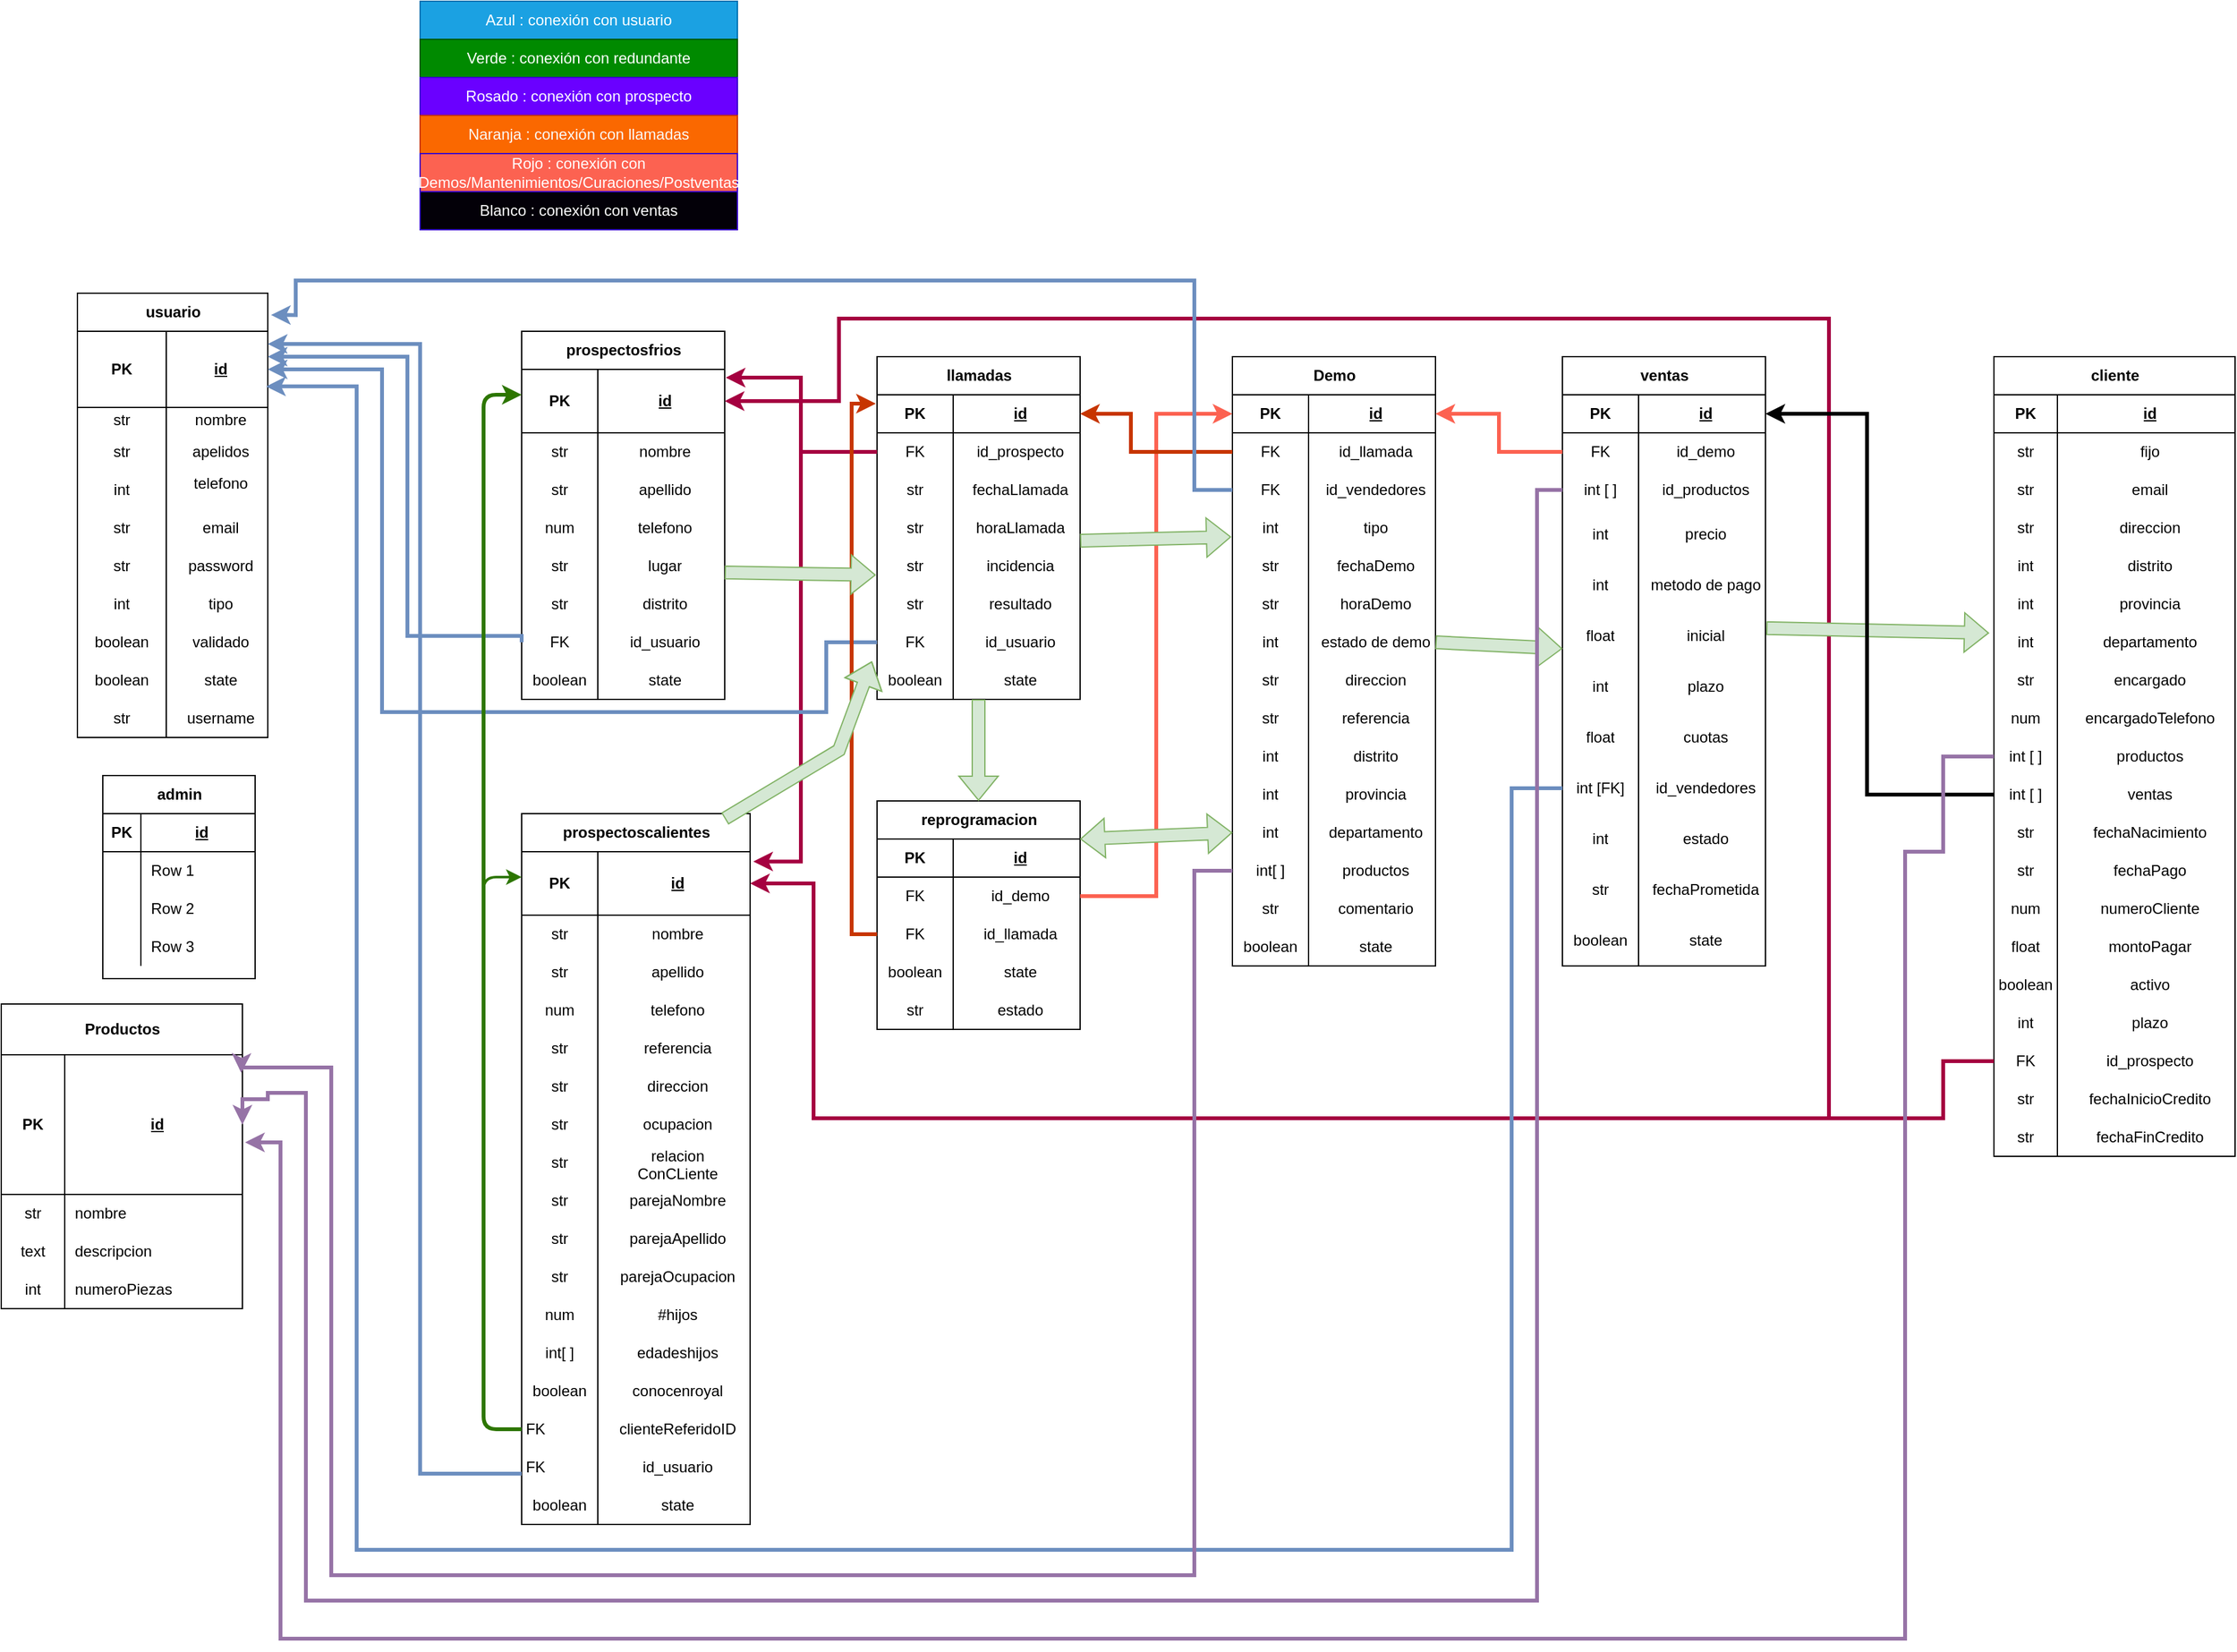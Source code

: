 <mxfile version="24.3.1" type="github">
  <diagram name="Página-1" id="JVOXib2avir56QxKgC83">
    <mxGraphModel dx="1941" dy="1735" grid="1" gridSize="10" guides="1" tooltips="1" connect="1" arrows="1" fold="1" page="1" pageScale="1" pageWidth="827" pageHeight="1169" background="none" math="0" shadow="0">
      <root>
        <mxCell id="0" />
        <mxCell id="1" parent="0" />
        <mxCell id="Bms-do6-Q9RRU2Zzrptk-1" value="usuario" style="shape=table;startSize=30;container=1;collapsible=1;childLayout=tableLayout;fixedRows=1;rowLines=0;fontStyle=1;align=center;resizeLast=1;html=1;" parent="1" vertex="1">
          <mxGeometry x="-30" y="-10" width="150" height="350" as="geometry" />
        </mxCell>
        <mxCell id="Bms-do6-Q9RRU2Zzrptk-2" value="" style="shape=tableRow;horizontal=0;startSize=0;swimlaneHead=0;swimlaneBody=0;fillColor=none;collapsible=0;dropTarget=0;points=[[0,0.5],[1,0.5]];portConstraint=eastwest;top=0;left=0;right=0;bottom=1;" parent="Bms-do6-Q9RRU2Zzrptk-1" vertex="1">
          <mxGeometry y="30" width="150" height="60" as="geometry" />
        </mxCell>
        <mxCell id="Bms-do6-Q9RRU2Zzrptk-3" value="PK" style="shape=partialRectangle;connectable=0;fillColor=none;top=0;left=0;bottom=0;right=0;fontStyle=1;overflow=hidden;whiteSpace=wrap;html=1;" parent="Bms-do6-Q9RRU2Zzrptk-2" vertex="1">
          <mxGeometry width="70" height="60" as="geometry">
            <mxRectangle width="70" height="60" as="alternateBounds" />
          </mxGeometry>
        </mxCell>
        <mxCell id="Bms-do6-Q9RRU2Zzrptk-4" value="id" style="shape=partialRectangle;connectable=0;fillColor=none;top=0;left=0;bottom=0;right=0;align=center;spacingLeft=6;fontStyle=5;overflow=hidden;whiteSpace=wrap;html=1;" parent="Bms-do6-Q9RRU2Zzrptk-2" vertex="1">
          <mxGeometry x="70" width="80" height="60" as="geometry">
            <mxRectangle width="80" height="60" as="alternateBounds" />
          </mxGeometry>
        </mxCell>
        <mxCell id="Bms-do6-Q9RRU2Zzrptk-5" value="" style="shape=tableRow;horizontal=0;startSize=0;swimlaneHead=0;swimlaneBody=0;fillColor=none;collapsible=0;dropTarget=0;points=[[0,0.5],[1,0.5]];portConstraint=eastwest;top=0;left=0;right=0;bottom=0;" parent="Bms-do6-Q9RRU2Zzrptk-1" vertex="1">
          <mxGeometry y="90" width="150" height="20" as="geometry" />
        </mxCell>
        <mxCell id="Bms-do6-Q9RRU2Zzrptk-6" value="str" style="shape=partialRectangle;connectable=0;fillColor=none;top=0;left=0;bottom=0;right=0;editable=1;overflow=hidden;whiteSpace=wrap;html=1;" parent="Bms-do6-Q9RRU2Zzrptk-5" vertex="1">
          <mxGeometry width="70" height="20" as="geometry">
            <mxRectangle width="70" height="20" as="alternateBounds" />
          </mxGeometry>
        </mxCell>
        <mxCell id="Bms-do6-Q9RRU2Zzrptk-7" value="nombre" style="shape=partialRectangle;connectable=0;fillColor=none;top=0;left=0;bottom=0;right=0;align=center;spacingLeft=6;overflow=hidden;whiteSpace=wrap;html=1;" parent="Bms-do6-Q9RRU2Zzrptk-5" vertex="1">
          <mxGeometry x="70" width="80" height="20" as="geometry">
            <mxRectangle width="80" height="20" as="alternateBounds" />
          </mxGeometry>
        </mxCell>
        <mxCell id="Bms-do6-Q9RRU2Zzrptk-8" value="" style="shape=tableRow;horizontal=0;startSize=0;swimlaneHead=0;swimlaneBody=0;fillColor=none;collapsible=0;dropTarget=0;points=[[0,0.5],[1,0.5]];portConstraint=eastwest;top=0;left=0;right=0;bottom=0;" parent="Bms-do6-Q9RRU2Zzrptk-1" vertex="1">
          <mxGeometry y="110" width="150" height="30" as="geometry" />
        </mxCell>
        <mxCell id="Bms-do6-Q9RRU2Zzrptk-9" value="str" style="shape=partialRectangle;connectable=0;fillColor=none;top=0;left=0;bottom=0;right=0;editable=1;overflow=hidden;whiteSpace=wrap;html=1;" parent="Bms-do6-Q9RRU2Zzrptk-8" vertex="1">
          <mxGeometry width="70" height="30" as="geometry">
            <mxRectangle width="70" height="30" as="alternateBounds" />
          </mxGeometry>
        </mxCell>
        <mxCell id="Bms-do6-Q9RRU2Zzrptk-10" value="apelidos" style="shape=partialRectangle;connectable=0;fillColor=none;top=0;left=0;bottom=0;right=0;align=center;spacingLeft=6;overflow=hidden;whiteSpace=wrap;html=1;" parent="Bms-do6-Q9RRU2Zzrptk-8" vertex="1">
          <mxGeometry x="70" width="80" height="30" as="geometry">
            <mxRectangle width="80" height="30" as="alternateBounds" />
          </mxGeometry>
        </mxCell>
        <mxCell id="Bms-do6-Q9RRU2Zzrptk-11" value="" style="shape=tableRow;horizontal=0;startSize=0;swimlaneHead=0;swimlaneBody=0;fillColor=none;collapsible=0;dropTarget=0;points=[[0,0.5],[1,0.5]];portConstraint=eastwest;top=0;left=0;right=0;bottom=0;" parent="Bms-do6-Q9RRU2Zzrptk-1" vertex="1">
          <mxGeometry y="140" width="150" height="30" as="geometry" />
        </mxCell>
        <mxCell id="Bms-do6-Q9RRU2Zzrptk-12" value="int" style="shape=partialRectangle;connectable=0;fillColor=none;top=0;left=0;bottom=0;right=0;editable=1;overflow=hidden;whiteSpace=wrap;html=1;" parent="Bms-do6-Q9RRU2Zzrptk-11" vertex="1">
          <mxGeometry width="70" height="30" as="geometry">
            <mxRectangle width="70" height="30" as="alternateBounds" />
          </mxGeometry>
        </mxCell>
        <mxCell id="Bms-do6-Q9RRU2Zzrptk-13" value="telefono&lt;div&gt;&lt;br&gt;&lt;/div&gt;" style="shape=partialRectangle;connectable=0;fillColor=none;top=0;left=0;bottom=0;right=0;align=center;spacingLeft=6;overflow=hidden;whiteSpace=wrap;html=1;" parent="Bms-do6-Q9RRU2Zzrptk-11" vertex="1">
          <mxGeometry x="70" width="80" height="30" as="geometry">
            <mxRectangle width="80" height="30" as="alternateBounds" />
          </mxGeometry>
        </mxCell>
        <mxCell id="Bms-do6-Q9RRU2Zzrptk-252" value="" style="shape=tableRow;horizontal=0;startSize=0;swimlaneHead=0;swimlaneBody=0;fillColor=none;collapsible=0;dropTarget=0;points=[[0,0.5],[1,0.5]];portConstraint=eastwest;top=0;left=0;right=0;bottom=0;" parent="Bms-do6-Q9RRU2Zzrptk-1" vertex="1">
          <mxGeometry y="170" width="150" height="30" as="geometry" />
        </mxCell>
        <mxCell id="Bms-do6-Q9RRU2Zzrptk-253" value="str" style="shape=partialRectangle;connectable=0;fillColor=none;top=0;left=0;bottom=0;right=0;editable=1;overflow=hidden;whiteSpace=wrap;html=1;" parent="Bms-do6-Q9RRU2Zzrptk-252" vertex="1">
          <mxGeometry width="70" height="30" as="geometry">
            <mxRectangle width="70" height="30" as="alternateBounds" />
          </mxGeometry>
        </mxCell>
        <mxCell id="Bms-do6-Q9RRU2Zzrptk-254" value="email" style="shape=partialRectangle;connectable=0;fillColor=none;top=0;left=0;bottom=0;right=0;align=center;spacingLeft=6;overflow=hidden;whiteSpace=wrap;html=1;" parent="Bms-do6-Q9RRU2Zzrptk-252" vertex="1">
          <mxGeometry x="70" width="80" height="30" as="geometry">
            <mxRectangle width="80" height="30" as="alternateBounds" />
          </mxGeometry>
        </mxCell>
        <mxCell id="Bms-do6-Q9RRU2Zzrptk-255" value="" style="shape=tableRow;horizontal=0;startSize=0;swimlaneHead=0;swimlaneBody=0;fillColor=none;collapsible=0;dropTarget=0;points=[[0,0.5],[1,0.5]];portConstraint=eastwest;top=0;left=0;right=0;bottom=0;" parent="Bms-do6-Q9RRU2Zzrptk-1" vertex="1">
          <mxGeometry y="200" width="150" height="30" as="geometry" />
        </mxCell>
        <mxCell id="Bms-do6-Q9RRU2Zzrptk-256" value="str" style="shape=partialRectangle;connectable=0;fillColor=none;top=0;left=0;bottom=0;right=0;editable=1;overflow=hidden;whiteSpace=wrap;html=1;" parent="Bms-do6-Q9RRU2Zzrptk-255" vertex="1">
          <mxGeometry width="70" height="30" as="geometry">
            <mxRectangle width="70" height="30" as="alternateBounds" />
          </mxGeometry>
        </mxCell>
        <mxCell id="Bms-do6-Q9RRU2Zzrptk-257" value="&lt;div&gt;password&lt;/div&gt;" style="shape=partialRectangle;connectable=0;fillColor=none;top=0;left=0;bottom=0;right=0;align=center;spacingLeft=6;overflow=hidden;whiteSpace=wrap;html=1;" parent="Bms-do6-Q9RRU2Zzrptk-255" vertex="1">
          <mxGeometry x="70" width="80" height="30" as="geometry">
            <mxRectangle width="80" height="30" as="alternateBounds" />
          </mxGeometry>
        </mxCell>
        <mxCell id="Bms-do6-Q9RRU2Zzrptk-258" value="" style="shape=tableRow;horizontal=0;startSize=0;swimlaneHead=0;swimlaneBody=0;fillColor=none;collapsible=0;dropTarget=0;points=[[0,0.5],[1,0.5]];portConstraint=eastwest;top=0;left=0;right=0;bottom=0;" parent="Bms-do6-Q9RRU2Zzrptk-1" vertex="1">
          <mxGeometry y="230" width="150" height="30" as="geometry" />
        </mxCell>
        <mxCell id="Bms-do6-Q9RRU2Zzrptk-259" value="int" style="shape=partialRectangle;connectable=0;fillColor=none;top=0;left=0;bottom=0;right=0;editable=1;overflow=hidden;whiteSpace=wrap;html=1;" parent="Bms-do6-Q9RRU2Zzrptk-258" vertex="1">
          <mxGeometry width="70" height="30" as="geometry">
            <mxRectangle width="70" height="30" as="alternateBounds" />
          </mxGeometry>
        </mxCell>
        <mxCell id="Bms-do6-Q9RRU2Zzrptk-260" value="tipo" style="shape=partialRectangle;connectable=0;fillColor=none;top=0;left=0;bottom=0;right=0;align=center;spacingLeft=6;overflow=hidden;whiteSpace=wrap;html=1;" parent="Bms-do6-Q9RRU2Zzrptk-258" vertex="1">
          <mxGeometry x="70" width="80" height="30" as="geometry">
            <mxRectangle width="80" height="30" as="alternateBounds" />
          </mxGeometry>
        </mxCell>
        <mxCell id="Bms-do6-Q9RRU2Zzrptk-262" value="" style="shape=tableRow;horizontal=0;startSize=0;swimlaneHead=0;swimlaneBody=0;fillColor=none;collapsible=0;dropTarget=0;points=[[0,0.5],[1,0.5]];portConstraint=eastwest;top=0;left=0;right=0;bottom=0;" parent="Bms-do6-Q9RRU2Zzrptk-1" vertex="1">
          <mxGeometry y="260" width="150" height="30" as="geometry" />
        </mxCell>
        <mxCell id="Bms-do6-Q9RRU2Zzrptk-263" value="boolean" style="shape=partialRectangle;connectable=0;fillColor=none;top=0;left=0;bottom=0;right=0;editable=1;overflow=hidden;whiteSpace=wrap;html=1;" parent="Bms-do6-Q9RRU2Zzrptk-262" vertex="1">
          <mxGeometry width="70" height="30" as="geometry">
            <mxRectangle width="70" height="30" as="alternateBounds" />
          </mxGeometry>
        </mxCell>
        <mxCell id="Bms-do6-Q9RRU2Zzrptk-264" value="validado" style="shape=partialRectangle;connectable=0;fillColor=none;top=0;left=0;bottom=0;right=0;align=center;spacingLeft=6;overflow=hidden;whiteSpace=wrap;html=1;" parent="Bms-do6-Q9RRU2Zzrptk-262" vertex="1">
          <mxGeometry x="70" width="80" height="30" as="geometry">
            <mxRectangle width="80" height="30" as="alternateBounds" />
          </mxGeometry>
        </mxCell>
        <mxCell id="Bms-do6-Q9RRU2Zzrptk-265" value="" style="shape=tableRow;horizontal=0;startSize=0;swimlaneHead=0;swimlaneBody=0;fillColor=none;collapsible=0;dropTarget=0;points=[[0,0.5],[1,0.5]];portConstraint=eastwest;top=0;left=0;right=0;bottom=0;" parent="Bms-do6-Q9RRU2Zzrptk-1" vertex="1">
          <mxGeometry y="290" width="150" height="30" as="geometry" />
        </mxCell>
        <mxCell id="Bms-do6-Q9RRU2Zzrptk-266" value="boolean" style="shape=partialRectangle;connectable=0;fillColor=none;top=0;left=0;bottom=0;right=0;editable=1;overflow=hidden;whiteSpace=wrap;html=1;" parent="Bms-do6-Q9RRU2Zzrptk-265" vertex="1">
          <mxGeometry width="70" height="30" as="geometry">
            <mxRectangle width="70" height="30" as="alternateBounds" />
          </mxGeometry>
        </mxCell>
        <mxCell id="Bms-do6-Q9RRU2Zzrptk-267" value="state" style="shape=partialRectangle;connectable=0;fillColor=none;top=0;left=0;bottom=0;right=0;align=center;spacingLeft=6;overflow=hidden;whiteSpace=wrap;html=1;" parent="Bms-do6-Q9RRU2Zzrptk-265" vertex="1">
          <mxGeometry x="70" width="80" height="30" as="geometry">
            <mxRectangle width="80" height="30" as="alternateBounds" />
          </mxGeometry>
        </mxCell>
        <mxCell id="Bms-do6-Q9RRU2Zzrptk-268" value="" style="shape=tableRow;horizontal=0;startSize=0;swimlaneHead=0;swimlaneBody=0;fillColor=none;collapsible=0;dropTarget=0;points=[[0,0.5],[1,0.5]];portConstraint=eastwest;top=0;left=0;right=0;bottom=0;" parent="Bms-do6-Q9RRU2Zzrptk-1" vertex="1">
          <mxGeometry y="320" width="150" height="30" as="geometry" />
        </mxCell>
        <mxCell id="Bms-do6-Q9RRU2Zzrptk-269" value="str" style="shape=partialRectangle;connectable=0;fillColor=none;top=0;left=0;bottom=0;right=0;editable=1;overflow=hidden;whiteSpace=wrap;html=1;" parent="Bms-do6-Q9RRU2Zzrptk-268" vertex="1">
          <mxGeometry width="70" height="30" as="geometry">
            <mxRectangle width="70" height="30" as="alternateBounds" />
          </mxGeometry>
        </mxCell>
        <mxCell id="Bms-do6-Q9RRU2Zzrptk-270" value="username" style="shape=partialRectangle;connectable=0;fillColor=none;top=0;left=0;bottom=0;right=0;align=center;spacingLeft=6;overflow=hidden;whiteSpace=wrap;html=1;" parent="Bms-do6-Q9RRU2Zzrptk-268" vertex="1">
          <mxGeometry x="70" width="80" height="30" as="geometry">
            <mxRectangle width="80" height="30" as="alternateBounds" />
          </mxGeometry>
        </mxCell>
        <mxCell id="Bms-do6-Q9RRU2Zzrptk-14" value="cliente" style="shape=table;startSize=30;container=1;collapsible=1;childLayout=tableLayout;fixedRows=1;rowLines=0;fontStyle=1;align=center;resizeLast=1;html=1;" parent="1" vertex="1">
          <mxGeometry x="1480" y="40" width="190" height="630" as="geometry" />
        </mxCell>
        <mxCell id="Bms-do6-Q9RRU2Zzrptk-15" value="" style="shape=tableRow;horizontal=0;startSize=0;swimlaneHead=0;swimlaneBody=0;fillColor=none;collapsible=0;dropTarget=0;points=[[0,0.5],[1,0.5]];portConstraint=eastwest;top=0;left=0;right=0;bottom=1;" parent="Bms-do6-Q9RRU2Zzrptk-14" vertex="1">
          <mxGeometry y="30" width="190" height="30" as="geometry" />
        </mxCell>
        <mxCell id="Bms-do6-Q9RRU2Zzrptk-16" value="PK" style="shape=partialRectangle;connectable=0;fillColor=none;top=0;left=0;bottom=0;right=0;fontStyle=1;overflow=hidden;whiteSpace=wrap;html=1;" parent="Bms-do6-Q9RRU2Zzrptk-15" vertex="1">
          <mxGeometry width="50" height="30" as="geometry">
            <mxRectangle width="50" height="30" as="alternateBounds" />
          </mxGeometry>
        </mxCell>
        <mxCell id="Bms-do6-Q9RRU2Zzrptk-17" value="id" style="shape=partialRectangle;connectable=0;fillColor=none;top=0;left=0;bottom=0;right=0;align=center;spacingLeft=6;fontStyle=5;overflow=hidden;whiteSpace=wrap;html=1;" parent="Bms-do6-Q9RRU2Zzrptk-15" vertex="1">
          <mxGeometry x="50" width="140" height="30" as="geometry">
            <mxRectangle width="140" height="30" as="alternateBounds" />
          </mxGeometry>
        </mxCell>
        <mxCell id="Bms-do6-Q9RRU2Zzrptk-342" value="" style="shape=tableRow;horizontal=0;startSize=0;swimlaneHead=0;swimlaneBody=0;fillColor=none;collapsible=0;dropTarget=0;points=[[0,0.5],[1,0.5]];portConstraint=eastwest;top=0;left=0;right=0;bottom=0;" parent="Bms-do6-Q9RRU2Zzrptk-14" vertex="1">
          <mxGeometry y="60" width="190" height="30" as="geometry" />
        </mxCell>
        <mxCell id="Bms-do6-Q9RRU2Zzrptk-343" value="str" style="shape=partialRectangle;connectable=0;fillColor=none;top=0;left=0;bottom=0;right=0;editable=1;overflow=hidden;whiteSpace=wrap;html=1;" parent="Bms-do6-Q9RRU2Zzrptk-342" vertex="1">
          <mxGeometry width="50" height="30" as="geometry">
            <mxRectangle width="50" height="30" as="alternateBounds" />
          </mxGeometry>
        </mxCell>
        <mxCell id="Bms-do6-Q9RRU2Zzrptk-344" value="fijo" style="shape=partialRectangle;connectable=0;fillColor=none;top=0;left=0;bottom=0;right=0;align=center;spacingLeft=6;overflow=hidden;whiteSpace=wrap;html=1;" parent="Bms-do6-Q9RRU2Zzrptk-342" vertex="1">
          <mxGeometry x="50" width="140" height="30" as="geometry">
            <mxRectangle width="140" height="30" as="alternateBounds" />
          </mxGeometry>
        </mxCell>
        <mxCell id="Bms-do6-Q9RRU2Zzrptk-345" value="" style="shape=tableRow;horizontal=0;startSize=0;swimlaneHead=0;swimlaneBody=0;fillColor=none;collapsible=0;dropTarget=0;points=[[0,0.5],[1,0.5]];portConstraint=eastwest;top=0;left=0;right=0;bottom=0;" parent="Bms-do6-Q9RRU2Zzrptk-14" vertex="1">
          <mxGeometry y="90" width="190" height="30" as="geometry" />
        </mxCell>
        <mxCell id="Bms-do6-Q9RRU2Zzrptk-346" value="str" style="shape=partialRectangle;connectable=0;fillColor=none;top=0;left=0;bottom=0;right=0;editable=1;overflow=hidden;whiteSpace=wrap;html=1;" parent="Bms-do6-Q9RRU2Zzrptk-345" vertex="1">
          <mxGeometry width="50" height="30" as="geometry">
            <mxRectangle width="50" height="30" as="alternateBounds" />
          </mxGeometry>
        </mxCell>
        <mxCell id="Bms-do6-Q9RRU2Zzrptk-347" value="email" style="shape=partialRectangle;connectable=0;fillColor=none;top=0;left=0;bottom=0;right=0;align=center;spacingLeft=6;overflow=hidden;whiteSpace=wrap;html=1;" parent="Bms-do6-Q9RRU2Zzrptk-345" vertex="1">
          <mxGeometry x="50" width="140" height="30" as="geometry">
            <mxRectangle width="140" height="30" as="alternateBounds" />
          </mxGeometry>
        </mxCell>
        <mxCell id="Bms-do6-Q9RRU2Zzrptk-348" value="" style="shape=tableRow;horizontal=0;startSize=0;swimlaneHead=0;swimlaneBody=0;fillColor=none;collapsible=0;dropTarget=0;points=[[0,0.5],[1,0.5]];portConstraint=eastwest;top=0;left=0;right=0;bottom=0;" parent="Bms-do6-Q9RRU2Zzrptk-14" vertex="1">
          <mxGeometry y="120" width="190" height="30" as="geometry" />
        </mxCell>
        <mxCell id="Bms-do6-Q9RRU2Zzrptk-349" value="str" style="shape=partialRectangle;connectable=0;fillColor=none;top=0;left=0;bottom=0;right=0;editable=1;overflow=hidden;whiteSpace=wrap;html=1;" parent="Bms-do6-Q9RRU2Zzrptk-348" vertex="1">
          <mxGeometry width="50" height="30" as="geometry">
            <mxRectangle width="50" height="30" as="alternateBounds" />
          </mxGeometry>
        </mxCell>
        <mxCell id="Bms-do6-Q9RRU2Zzrptk-350" value="direccion" style="shape=partialRectangle;connectable=0;fillColor=none;top=0;left=0;bottom=0;right=0;align=center;spacingLeft=6;overflow=hidden;whiteSpace=wrap;html=1;" parent="Bms-do6-Q9RRU2Zzrptk-348" vertex="1">
          <mxGeometry x="50" width="140" height="30" as="geometry">
            <mxRectangle width="140" height="30" as="alternateBounds" />
          </mxGeometry>
        </mxCell>
        <mxCell id="Bms-do6-Q9RRU2Zzrptk-351" value="" style="shape=tableRow;horizontal=0;startSize=0;swimlaneHead=0;swimlaneBody=0;fillColor=none;collapsible=0;dropTarget=0;points=[[0,0.5],[1,0.5]];portConstraint=eastwest;top=0;left=0;right=0;bottom=0;" parent="Bms-do6-Q9RRU2Zzrptk-14" vertex="1">
          <mxGeometry y="150" width="190" height="30" as="geometry" />
        </mxCell>
        <mxCell id="Bms-do6-Q9RRU2Zzrptk-352" value="int" style="shape=partialRectangle;connectable=0;fillColor=none;top=0;left=0;bottom=0;right=0;editable=1;overflow=hidden;whiteSpace=wrap;html=1;" parent="Bms-do6-Q9RRU2Zzrptk-351" vertex="1">
          <mxGeometry width="50" height="30" as="geometry">
            <mxRectangle width="50" height="30" as="alternateBounds" />
          </mxGeometry>
        </mxCell>
        <mxCell id="Bms-do6-Q9RRU2Zzrptk-353" value="distrito" style="shape=partialRectangle;connectable=0;fillColor=none;top=0;left=0;bottom=0;right=0;align=center;spacingLeft=6;overflow=hidden;whiteSpace=wrap;html=1;" parent="Bms-do6-Q9RRU2Zzrptk-351" vertex="1">
          <mxGeometry x="50" width="140" height="30" as="geometry">
            <mxRectangle width="140" height="30" as="alternateBounds" />
          </mxGeometry>
        </mxCell>
        <mxCell id="Bms-do6-Q9RRU2Zzrptk-354" value="" style="shape=tableRow;horizontal=0;startSize=0;swimlaneHead=0;swimlaneBody=0;fillColor=none;collapsible=0;dropTarget=0;points=[[0,0.5],[1,0.5]];portConstraint=eastwest;top=0;left=0;right=0;bottom=0;" parent="Bms-do6-Q9RRU2Zzrptk-14" vertex="1">
          <mxGeometry y="180" width="190" height="30" as="geometry" />
        </mxCell>
        <mxCell id="Bms-do6-Q9RRU2Zzrptk-355" value="int" style="shape=partialRectangle;connectable=0;fillColor=none;top=0;left=0;bottom=0;right=0;editable=1;overflow=hidden;whiteSpace=wrap;html=1;" parent="Bms-do6-Q9RRU2Zzrptk-354" vertex="1">
          <mxGeometry width="50" height="30" as="geometry">
            <mxRectangle width="50" height="30" as="alternateBounds" />
          </mxGeometry>
        </mxCell>
        <mxCell id="Bms-do6-Q9RRU2Zzrptk-356" value="provincia" style="shape=partialRectangle;connectable=0;fillColor=none;top=0;left=0;bottom=0;right=0;align=center;spacingLeft=6;overflow=hidden;whiteSpace=wrap;html=1;" parent="Bms-do6-Q9RRU2Zzrptk-354" vertex="1">
          <mxGeometry x="50" width="140" height="30" as="geometry">
            <mxRectangle width="140" height="30" as="alternateBounds" />
          </mxGeometry>
        </mxCell>
        <mxCell id="Bms-do6-Q9RRU2Zzrptk-357" value="" style="shape=tableRow;horizontal=0;startSize=0;swimlaneHead=0;swimlaneBody=0;fillColor=none;collapsible=0;dropTarget=0;points=[[0,0.5],[1,0.5]];portConstraint=eastwest;top=0;left=0;right=0;bottom=0;" parent="Bms-do6-Q9RRU2Zzrptk-14" vertex="1">
          <mxGeometry y="210" width="190" height="30" as="geometry" />
        </mxCell>
        <mxCell id="Bms-do6-Q9RRU2Zzrptk-358" value="int" style="shape=partialRectangle;connectable=0;fillColor=none;top=0;left=0;bottom=0;right=0;editable=1;overflow=hidden;whiteSpace=wrap;html=1;" parent="Bms-do6-Q9RRU2Zzrptk-357" vertex="1">
          <mxGeometry width="50" height="30" as="geometry">
            <mxRectangle width="50" height="30" as="alternateBounds" />
          </mxGeometry>
        </mxCell>
        <mxCell id="Bms-do6-Q9RRU2Zzrptk-359" value="departamento" style="shape=partialRectangle;connectable=0;fillColor=none;top=0;left=0;bottom=0;right=0;align=center;spacingLeft=6;overflow=hidden;whiteSpace=wrap;html=1;" parent="Bms-do6-Q9RRU2Zzrptk-357" vertex="1">
          <mxGeometry x="50" width="140" height="30" as="geometry">
            <mxRectangle width="140" height="30" as="alternateBounds" />
          </mxGeometry>
        </mxCell>
        <mxCell id="Bms-do6-Q9RRU2Zzrptk-360" value="" style="shape=tableRow;horizontal=0;startSize=0;swimlaneHead=0;swimlaneBody=0;fillColor=none;collapsible=0;dropTarget=0;points=[[0,0.5],[1,0.5]];portConstraint=eastwest;top=0;left=0;right=0;bottom=0;" parent="Bms-do6-Q9RRU2Zzrptk-14" vertex="1">
          <mxGeometry y="240" width="190" height="30" as="geometry" />
        </mxCell>
        <mxCell id="Bms-do6-Q9RRU2Zzrptk-361" value="str" style="shape=partialRectangle;connectable=0;fillColor=none;top=0;left=0;bottom=0;right=0;editable=1;overflow=hidden;whiteSpace=wrap;html=1;" parent="Bms-do6-Q9RRU2Zzrptk-360" vertex="1">
          <mxGeometry width="50" height="30" as="geometry">
            <mxRectangle width="50" height="30" as="alternateBounds" />
          </mxGeometry>
        </mxCell>
        <mxCell id="Bms-do6-Q9RRU2Zzrptk-362" value="encargado" style="shape=partialRectangle;connectable=0;fillColor=none;top=0;left=0;bottom=0;right=0;align=center;spacingLeft=6;overflow=hidden;whiteSpace=wrap;html=1;" parent="Bms-do6-Q9RRU2Zzrptk-360" vertex="1">
          <mxGeometry x="50" width="140" height="30" as="geometry">
            <mxRectangle width="140" height="30" as="alternateBounds" />
          </mxGeometry>
        </mxCell>
        <mxCell id="Bms-do6-Q9RRU2Zzrptk-363" value="" style="shape=tableRow;horizontal=0;startSize=0;swimlaneHead=0;swimlaneBody=0;fillColor=none;collapsible=0;dropTarget=0;points=[[0,0.5],[1,0.5]];portConstraint=eastwest;top=0;left=0;right=0;bottom=0;" parent="Bms-do6-Q9RRU2Zzrptk-14" vertex="1">
          <mxGeometry y="270" width="190" height="30" as="geometry" />
        </mxCell>
        <mxCell id="Bms-do6-Q9RRU2Zzrptk-364" value="num" style="shape=partialRectangle;connectable=0;fillColor=none;top=0;left=0;bottom=0;right=0;editable=1;overflow=hidden;whiteSpace=wrap;html=1;" parent="Bms-do6-Q9RRU2Zzrptk-363" vertex="1">
          <mxGeometry width="50" height="30" as="geometry">
            <mxRectangle width="50" height="30" as="alternateBounds" />
          </mxGeometry>
        </mxCell>
        <mxCell id="Bms-do6-Q9RRU2Zzrptk-365" value="encargadoTelefono" style="shape=partialRectangle;connectable=0;fillColor=none;top=0;left=0;bottom=0;right=0;align=center;spacingLeft=6;overflow=hidden;whiteSpace=wrap;html=1;" parent="Bms-do6-Q9RRU2Zzrptk-363" vertex="1">
          <mxGeometry x="50" width="140" height="30" as="geometry">
            <mxRectangle width="140" height="30" as="alternateBounds" />
          </mxGeometry>
        </mxCell>
        <mxCell id="Bms-do6-Q9RRU2Zzrptk-366" value="" style="shape=tableRow;horizontal=0;startSize=0;swimlaneHead=0;swimlaneBody=0;fillColor=none;collapsible=0;dropTarget=0;points=[[0,0.5],[1,0.5]];portConstraint=eastwest;top=0;left=0;right=0;bottom=0;" parent="Bms-do6-Q9RRU2Zzrptk-14" vertex="1">
          <mxGeometry y="300" width="190" height="30" as="geometry" />
        </mxCell>
        <mxCell id="Bms-do6-Q9RRU2Zzrptk-367" value="int [ ]" style="shape=partialRectangle;connectable=0;fillColor=none;top=0;left=0;bottom=0;right=0;editable=1;overflow=hidden;whiteSpace=wrap;html=1;" parent="Bms-do6-Q9RRU2Zzrptk-366" vertex="1">
          <mxGeometry width="50" height="30" as="geometry">
            <mxRectangle width="50" height="30" as="alternateBounds" />
          </mxGeometry>
        </mxCell>
        <mxCell id="Bms-do6-Q9RRU2Zzrptk-368" value="productos" style="shape=partialRectangle;connectable=0;fillColor=none;top=0;left=0;bottom=0;right=0;align=center;spacingLeft=6;overflow=hidden;whiteSpace=wrap;html=1;" parent="Bms-do6-Q9RRU2Zzrptk-366" vertex="1">
          <mxGeometry x="50" width="140" height="30" as="geometry">
            <mxRectangle width="140" height="30" as="alternateBounds" />
          </mxGeometry>
        </mxCell>
        <mxCell id="Bms-do6-Q9RRU2Zzrptk-369" value="" style="shape=tableRow;horizontal=0;startSize=0;swimlaneHead=0;swimlaneBody=0;fillColor=none;collapsible=0;dropTarget=0;points=[[0,0.5],[1,0.5]];portConstraint=eastwest;top=0;left=0;right=0;bottom=0;" parent="Bms-do6-Q9RRU2Zzrptk-14" vertex="1">
          <mxGeometry y="330" width="190" height="30" as="geometry" />
        </mxCell>
        <mxCell id="Bms-do6-Q9RRU2Zzrptk-370" value="int [ ]" style="shape=partialRectangle;connectable=0;fillColor=none;top=0;left=0;bottom=0;right=0;editable=1;overflow=hidden;whiteSpace=wrap;html=1;" parent="Bms-do6-Q9RRU2Zzrptk-369" vertex="1">
          <mxGeometry width="50" height="30" as="geometry">
            <mxRectangle width="50" height="30" as="alternateBounds" />
          </mxGeometry>
        </mxCell>
        <mxCell id="Bms-do6-Q9RRU2Zzrptk-371" value="ventas" style="shape=partialRectangle;connectable=0;fillColor=none;top=0;left=0;bottom=0;right=0;align=center;spacingLeft=6;overflow=hidden;whiteSpace=wrap;html=1;" parent="Bms-do6-Q9RRU2Zzrptk-369" vertex="1">
          <mxGeometry x="50" width="140" height="30" as="geometry">
            <mxRectangle width="140" height="30" as="alternateBounds" />
          </mxGeometry>
        </mxCell>
        <mxCell id="Bms-do6-Q9RRU2Zzrptk-372" value="" style="shape=tableRow;horizontal=0;startSize=0;swimlaneHead=0;swimlaneBody=0;fillColor=none;collapsible=0;dropTarget=0;points=[[0,0.5],[1,0.5]];portConstraint=eastwest;top=0;left=0;right=0;bottom=0;" parent="Bms-do6-Q9RRU2Zzrptk-14" vertex="1">
          <mxGeometry y="360" width="190" height="30" as="geometry" />
        </mxCell>
        <mxCell id="Bms-do6-Q9RRU2Zzrptk-373" value="str" style="shape=partialRectangle;connectable=0;fillColor=none;top=0;left=0;bottom=0;right=0;editable=1;overflow=hidden;whiteSpace=wrap;html=1;" parent="Bms-do6-Q9RRU2Zzrptk-372" vertex="1">
          <mxGeometry width="50" height="30" as="geometry">
            <mxRectangle width="50" height="30" as="alternateBounds" />
          </mxGeometry>
        </mxCell>
        <mxCell id="Bms-do6-Q9RRU2Zzrptk-374" value="fechaNacimiento" style="shape=partialRectangle;connectable=0;fillColor=none;top=0;left=0;bottom=0;right=0;align=center;spacingLeft=6;overflow=hidden;whiteSpace=wrap;html=1;" parent="Bms-do6-Q9RRU2Zzrptk-372" vertex="1">
          <mxGeometry x="50" width="140" height="30" as="geometry">
            <mxRectangle width="140" height="30" as="alternateBounds" />
          </mxGeometry>
        </mxCell>
        <mxCell id="Bms-do6-Q9RRU2Zzrptk-375" value="" style="shape=tableRow;horizontal=0;startSize=0;swimlaneHead=0;swimlaneBody=0;fillColor=none;collapsible=0;dropTarget=0;points=[[0,0.5],[1,0.5]];portConstraint=eastwest;top=0;left=0;right=0;bottom=0;" parent="Bms-do6-Q9RRU2Zzrptk-14" vertex="1">
          <mxGeometry y="390" width="190" height="30" as="geometry" />
        </mxCell>
        <mxCell id="Bms-do6-Q9RRU2Zzrptk-376" value="str" style="shape=partialRectangle;connectable=0;fillColor=none;top=0;left=0;bottom=0;right=0;editable=1;overflow=hidden;whiteSpace=wrap;html=1;" parent="Bms-do6-Q9RRU2Zzrptk-375" vertex="1">
          <mxGeometry width="50" height="30" as="geometry">
            <mxRectangle width="50" height="30" as="alternateBounds" />
          </mxGeometry>
        </mxCell>
        <mxCell id="Bms-do6-Q9RRU2Zzrptk-377" value="fechaPago" style="shape=partialRectangle;connectable=0;fillColor=none;top=0;left=0;bottom=0;right=0;align=center;spacingLeft=6;overflow=hidden;whiteSpace=wrap;html=1;" parent="Bms-do6-Q9RRU2Zzrptk-375" vertex="1">
          <mxGeometry x="50" width="140" height="30" as="geometry">
            <mxRectangle width="140" height="30" as="alternateBounds" />
          </mxGeometry>
        </mxCell>
        <mxCell id="Bms-do6-Q9RRU2Zzrptk-378" value="" style="shape=tableRow;horizontal=0;startSize=0;swimlaneHead=0;swimlaneBody=0;fillColor=none;collapsible=0;dropTarget=0;points=[[0,0.5],[1,0.5]];portConstraint=eastwest;top=0;left=0;right=0;bottom=0;" parent="Bms-do6-Q9RRU2Zzrptk-14" vertex="1">
          <mxGeometry y="420" width="190" height="30" as="geometry" />
        </mxCell>
        <mxCell id="Bms-do6-Q9RRU2Zzrptk-379" value="num" style="shape=partialRectangle;connectable=0;fillColor=none;top=0;left=0;bottom=0;right=0;editable=1;overflow=hidden;whiteSpace=wrap;html=1;" parent="Bms-do6-Q9RRU2Zzrptk-378" vertex="1">
          <mxGeometry width="50" height="30" as="geometry">
            <mxRectangle width="50" height="30" as="alternateBounds" />
          </mxGeometry>
        </mxCell>
        <mxCell id="Bms-do6-Q9RRU2Zzrptk-380" value="numeroCliente" style="shape=partialRectangle;connectable=0;fillColor=none;top=0;left=0;bottom=0;right=0;align=center;spacingLeft=6;overflow=hidden;whiteSpace=wrap;html=1;" parent="Bms-do6-Q9RRU2Zzrptk-378" vertex="1">
          <mxGeometry x="50" width="140" height="30" as="geometry">
            <mxRectangle width="140" height="30" as="alternateBounds" />
          </mxGeometry>
        </mxCell>
        <mxCell id="Bms-do6-Q9RRU2Zzrptk-381" value="" style="shape=tableRow;horizontal=0;startSize=0;swimlaneHead=0;swimlaneBody=0;fillColor=none;collapsible=0;dropTarget=0;points=[[0,0.5],[1,0.5]];portConstraint=eastwest;top=0;left=0;right=0;bottom=0;" parent="Bms-do6-Q9RRU2Zzrptk-14" vertex="1">
          <mxGeometry y="450" width="190" height="30" as="geometry" />
        </mxCell>
        <mxCell id="Bms-do6-Q9RRU2Zzrptk-382" value="float" style="shape=partialRectangle;connectable=0;fillColor=none;top=0;left=0;bottom=0;right=0;editable=1;overflow=hidden;whiteSpace=wrap;html=1;" parent="Bms-do6-Q9RRU2Zzrptk-381" vertex="1">
          <mxGeometry width="50" height="30" as="geometry">
            <mxRectangle width="50" height="30" as="alternateBounds" />
          </mxGeometry>
        </mxCell>
        <mxCell id="Bms-do6-Q9RRU2Zzrptk-383" value="montoPagar" style="shape=partialRectangle;connectable=0;fillColor=none;top=0;left=0;bottom=0;right=0;align=center;spacingLeft=6;overflow=hidden;whiteSpace=wrap;html=1;" parent="Bms-do6-Q9RRU2Zzrptk-381" vertex="1">
          <mxGeometry x="50" width="140" height="30" as="geometry">
            <mxRectangle width="140" height="30" as="alternateBounds" />
          </mxGeometry>
        </mxCell>
        <mxCell id="Bms-do6-Q9RRU2Zzrptk-384" value="" style="shape=tableRow;horizontal=0;startSize=0;swimlaneHead=0;swimlaneBody=0;fillColor=none;collapsible=0;dropTarget=0;points=[[0,0.5],[1,0.5]];portConstraint=eastwest;top=0;left=0;right=0;bottom=0;" parent="Bms-do6-Q9RRU2Zzrptk-14" vertex="1">
          <mxGeometry y="480" width="190" height="30" as="geometry" />
        </mxCell>
        <mxCell id="Bms-do6-Q9RRU2Zzrptk-385" value="boolean" style="shape=partialRectangle;connectable=0;fillColor=none;top=0;left=0;bottom=0;right=0;editable=1;overflow=hidden;whiteSpace=wrap;html=1;" parent="Bms-do6-Q9RRU2Zzrptk-384" vertex="1">
          <mxGeometry width="50" height="30" as="geometry">
            <mxRectangle width="50" height="30" as="alternateBounds" />
          </mxGeometry>
        </mxCell>
        <mxCell id="Bms-do6-Q9RRU2Zzrptk-386" value="activo" style="shape=partialRectangle;connectable=0;fillColor=none;top=0;left=0;bottom=0;right=0;align=center;spacingLeft=6;overflow=hidden;whiteSpace=wrap;html=1;" parent="Bms-do6-Q9RRU2Zzrptk-384" vertex="1">
          <mxGeometry x="50" width="140" height="30" as="geometry">
            <mxRectangle width="140" height="30" as="alternateBounds" />
          </mxGeometry>
        </mxCell>
        <mxCell id="Bms-do6-Q9RRU2Zzrptk-387" value="" style="shape=tableRow;horizontal=0;startSize=0;swimlaneHead=0;swimlaneBody=0;fillColor=none;collapsible=0;dropTarget=0;points=[[0,0.5],[1,0.5]];portConstraint=eastwest;top=0;left=0;right=0;bottom=0;" parent="Bms-do6-Q9RRU2Zzrptk-14" vertex="1">
          <mxGeometry y="510" width="190" height="30" as="geometry" />
        </mxCell>
        <mxCell id="Bms-do6-Q9RRU2Zzrptk-388" value="int" style="shape=partialRectangle;connectable=0;fillColor=none;top=0;left=0;bottom=0;right=0;editable=1;overflow=hidden;whiteSpace=wrap;html=1;" parent="Bms-do6-Q9RRU2Zzrptk-387" vertex="1">
          <mxGeometry width="50" height="30" as="geometry">
            <mxRectangle width="50" height="30" as="alternateBounds" />
          </mxGeometry>
        </mxCell>
        <mxCell id="Bms-do6-Q9RRU2Zzrptk-389" value="plazo" style="shape=partialRectangle;connectable=0;fillColor=none;top=0;left=0;bottom=0;right=0;align=center;spacingLeft=6;overflow=hidden;whiteSpace=wrap;html=1;" parent="Bms-do6-Q9RRU2Zzrptk-387" vertex="1">
          <mxGeometry x="50" width="140" height="30" as="geometry">
            <mxRectangle width="140" height="30" as="alternateBounds" />
          </mxGeometry>
        </mxCell>
        <mxCell id="uuljLQ1DKqRxTDmXA0YA-169" value="" style="shape=tableRow;horizontal=0;startSize=0;swimlaneHead=0;swimlaneBody=0;fillColor=none;collapsible=0;dropTarget=0;points=[[0,0.5],[1,0.5]];portConstraint=eastwest;top=0;left=0;right=0;bottom=0;" parent="Bms-do6-Q9RRU2Zzrptk-14" vertex="1">
          <mxGeometry y="540" width="190" height="30" as="geometry" />
        </mxCell>
        <mxCell id="uuljLQ1DKqRxTDmXA0YA-170" value="FK" style="shape=partialRectangle;connectable=0;fillColor=none;top=0;left=0;bottom=0;right=0;editable=1;overflow=hidden;whiteSpace=wrap;html=1;" parent="uuljLQ1DKqRxTDmXA0YA-169" vertex="1">
          <mxGeometry width="50" height="30" as="geometry">
            <mxRectangle width="50" height="30" as="alternateBounds" />
          </mxGeometry>
        </mxCell>
        <mxCell id="uuljLQ1DKqRxTDmXA0YA-171" value="id_prospecto" style="shape=partialRectangle;connectable=0;fillColor=none;top=0;left=0;bottom=0;right=0;align=center;spacingLeft=6;overflow=hidden;whiteSpace=wrap;html=1;" parent="uuljLQ1DKqRxTDmXA0YA-169" vertex="1">
          <mxGeometry x="50" width="140" height="30" as="geometry">
            <mxRectangle width="140" height="30" as="alternateBounds" />
          </mxGeometry>
        </mxCell>
        <mxCell id="uuljLQ1DKqRxTDmXA0YA-173" value="" style="shape=tableRow;horizontal=0;startSize=0;swimlaneHead=0;swimlaneBody=0;fillColor=none;collapsible=0;dropTarget=0;points=[[0,0.5],[1,0.5]];portConstraint=eastwest;top=0;left=0;right=0;bottom=0;" parent="Bms-do6-Q9RRU2Zzrptk-14" vertex="1">
          <mxGeometry y="570" width="190" height="30" as="geometry" />
        </mxCell>
        <mxCell id="uuljLQ1DKqRxTDmXA0YA-174" value="str" style="shape=partialRectangle;connectable=0;fillColor=none;top=0;left=0;bottom=0;right=0;editable=1;overflow=hidden;whiteSpace=wrap;html=1;" parent="uuljLQ1DKqRxTDmXA0YA-173" vertex="1">
          <mxGeometry width="50" height="30" as="geometry">
            <mxRectangle width="50" height="30" as="alternateBounds" />
          </mxGeometry>
        </mxCell>
        <mxCell id="uuljLQ1DKqRxTDmXA0YA-175" value="fechaInicioCredito" style="shape=partialRectangle;connectable=0;fillColor=none;top=0;left=0;bottom=0;right=0;align=center;spacingLeft=6;overflow=hidden;whiteSpace=wrap;html=1;" parent="uuljLQ1DKqRxTDmXA0YA-173" vertex="1">
          <mxGeometry x="50" width="140" height="30" as="geometry">
            <mxRectangle width="140" height="30" as="alternateBounds" />
          </mxGeometry>
        </mxCell>
        <mxCell id="uuljLQ1DKqRxTDmXA0YA-176" value="" style="shape=tableRow;horizontal=0;startSize=0;swimlaneHead=0;swimlaneBody=0;fillColor=none;collapsible=0;dropTarget=0;points=[[0,0.5],[1,0.5]];portConstraint=eastwest;top=0;left=0;right=0;bottom=0;" parent="Bms-do6-Q9RRU2Zzrptk-14" vertex="1">
          <mxGeometry y="600" width="190" height="30" as="geometry" />
        </mxCell>
        <mxCell id="uuljLQ1DKqRxTDmXA0YA-177" value="str" style="shape=partialRectangle;connectable=0;fillColor=none;top=0;left=0;bottom=0;right=0;editable=1;overflow=hidden;whiteSpace=wrap;html=1;" parent="uuljLQ1DKqRxTDmXA0YA-176" vertex="1">
          <mxGeometry width="50" height="30" as="geometry">
            <mxRectangle width="50" height="30" as="alternateBounds" />
          </mxGeometry>
        </mxCell>
        <mxCell id="uuljLQ1DKqRxTDmXA0YA-178" value="fechaFinCredito" style="shape=partialRectangle;connectable=0;fillColor=none;top=0;left=0;bottom=0;right=0;align=center;spacingLeft=6;overflow=hidden;whiteSpace=wrap;html=1;" parent="uuljLQ1DKqRxTDmXA0YA-176" vertex="1">
          <mxGeometry x="50" width="140" height="30" as="geometry">
            <mxRectangle width="140" height="30" as="alternateBounds" />
          </mxGeometry>
        </mxCell>
        <mxCell id="Bms-do6-Q9RRU2Zzrptk-27" value="prospectosfrios" style="shape=table;startSize=30;container=1;collapsible=1;childLayout=tableLayout;fixedRows=1;rowLines=0;fontStyle=1;align=center;resizeLast=1;html=1;" parent="1" vertex="1">
          <mxGeometry x="320" y="20" width="160" height="290" as="geometry">
            <mxRectangle x="320" y="40" width="120" height="30" as="alternateBounds" />
          </mxGeometry>
        </mxCell>
        <mxCell id="Bms-do6-Q9RRU2Zzrptk-28" value="" style="shape=tableRow;horizontal=0;startSize=0;swimlaneHead=0;swimlaneBody=0;fillColor=none;collapsible=0;dropTarget=0;points=[[0,0.5],[1,0.5]];portConstraint=eastwest;top=0;left=0;right=0;bottom=1;" parent="Bms-do6-Q9RRU2Zzrptk-27" vertex="1">
          <mxGeometry y="30" width="160" height="50" as="geometry" />
        </mxCell>
        <mxCell id="Bms-do6-Q9RRU2Zzrptk-29" value="PK" style="shape=partialRectangle;connectable=0;fillColor=none;top=0;left=0;bottom=0;right=0;fontStyle=1;overflow=hidden;whiteSpace=wrap;html=1;" parent="Bms-do6-Q9RRU2Zzrptk-28" vertex="1">
          <mxGeometry width="60" height="50" as="geometry">
            <mxRectangle width="60" height="50" as="alternateBounds" />
          </mxGeometry>
        </mxCell>
        <mxCell id="Bms-do6-Q9RRU2Zzrptk-30" value="id" style="shape=partialRectangle;connectable=0;fillColor=none;top=0;left=0;bottom=0;right=0;align=center;spacingLeft=6;fontStyle=5;overflow=hidden;whiteSpace=wrap;html=1;" parent="Bms-do6-Q9RRU2Zzrptk-28" vertex="1">
          <mxGeometry x="60" width="100" height="50" as="geometry">
            <mxRectangle width="100" height="50" as="alternateBounds" />
          </mxGeometry>
        </mxCell>
        <mxCell id="Bms-do6-Q9RRU2Zzrptk-31" value="" style="shape=tableRow;horizontal=0;startSize=0;swimlaneHead=0;swimlaneBody=0;fillColor=none;collapsible=0;dropTarget=0;points=[[0,0.5],[1,0.5]];portConstraint=eastwest;top=0;left=0;right=0;bottom=0;" parent="Bms-do6-Q9RRU2Zzrptk-27" vertex="1">
          <mxGeometry y="80" width="160" height="30" as="geometry" />
        </mxCell>
        <mxCell id="Bms-do6-Q9RRU2Zzrptk-32" value="str" style="shape=partialRectangle;connectable=0;fillColor=none;top=0;left=0;bottom=0;right=0;editable=1;overflow=hidden;whiteSpace=wrap;html=1;" parent="Bms-do6-Q9RRU2Zzrptk-31" vertex="1">
          <mxGeometry width="60" height="30" as="geometry">
            <mxRectangle width="60" height="30" as="alternateBounds" />
          </mxGeometry>
        </mxCell>
        <mxCell id="Bms-do6-Q9RRU2Zzrptk-33" value="nombre" style="shape=partialRectangle;connectable=0;fillColor=none;top=0;left=0;bottom=0;right=0;align=center;spacingLeft=6;overflow=hidden;whiteSpace=wrap;html=1;" parent="Bms-do6-Q9RRU2Zzrptk-31" vertex="1">
          <mxGeometry x="60" width="100" height="30" as="geometry">
            <mxRectangle width="100" height="30" as="alternateBounds" />
          </mxGeometry>
        </mxCell>
        <mxCell id="Bms-do6-Q9RRU2Zzrptk-34" value="" style="shape=tableRow;horizontal=0;startSize=0;swimlaneHead=0;swimlaneBody=0;fillColor=none;collapsible=0;dropTarget=0;points=[[0,0.5],[1,0.5]];portConstraint=eastwest;top=0;left=0;right=0;bottom=0;" parent="Bms-do6-Q9RRU2Zzrptk-27" vertex="1">
          <mxGeometry y="110" width="160" height="30" as="geometry" />
        </mxCell>
        <mxCell id="Bms-do6-Q9RRU2Zzrptk-35" value="str" style="shape=partialRectangle;connectable=0;fillColor=none;top=0;left=0;bottom=0;right=0;editable=1;overflow=hidden;whiteSpace=wrap;html=1;" parent="Bms-do6-Q9RRU2Zzrptk-34" vertex="1">
          <mxGeometry width="60" height="30" as="geometry">
            <mxRectangle width="60" height="30" as="alternateBounds" />
          </mxGeometry>
        </mxCell>
        <mxCell id="Bms-do6-Q9RRU2Zzrptk-36" value="apellido" style="shape=partialRectangle;connectable=0;fillColor=none;top=0;left=0;bottom=0;right=0;align=center;spacingLeft=6;overflow=hidden;whiteSpace=wrap;html=1;" parent="Bms-do6-Q9RRU2Zzrptk-34" vertex="1">
          <mxGeometry x="60" width="100" height="30" as="geometry">
            <mxRectangle width="100" height="30" as="alternateBounds" />
          </mxGeometry>
        </mxCell>
        <mxCell id="Bms-do6-Q9RRU2Zzrptk-37" value="" style="shape=tableRow;horizontal=0;startSize=0;swimlaneHead=0;swimlaneBody=0;fillColor=none;collapsible=0;dropTarget=0;points=[[0,0.5],[1,0.5]];portConstraint=eastwest;top=0;left=0;right=0;bottom=0;" parent="Bms-do6-Q9RRU2Zzrptk-27" vertex="1">
          <mxGeometry y="140" width="160" height="30" as="geometry" />
        </mxCell>
        <mxCell id="Bms-do6-Q9RRU2Zzrptk-38" value="num" style="shape=partialRectangle;connectable=0;fillColor=none;top=0;left=0;bottom=0;right=0;editable=1;overflow=hidden;whiteSpace=wrap;html=1;" parent="Bms-do6-Q9RRU2Zzrptk-37" vertex="1">
          <mxGeometry width="60" height="30" as="geometry">
            <mxRectangle width="60" height="30" as="alternateBounds" />
          </mxGeometry>
        </mxCell>
        <mxCell id="Bms-do6-Q9RRU2Zzrptk-39" value="telefono" style="shape=partialRectangle;connectable=0;fillColor=none;top=0;left=0;bottom=0;right=0;align=center;spacingLeft=6;overflow=hidden;whiteSpace=wrap;html=1;" parent="Bms-do6-Q9RRU2Zzrptk-37" vertex="1">
          <mxGeometry x="60" width="100" height="30" as="geometry">
            <mxRectangle width="100" height="30" as="alternateBounds" />
          </mxGeometry>
        </mxCell>
        <mxCell id="Bms-do6-Q9RRU2Zzrptk-274" value="" style="shape=tableRow;horizontal=0;startSize=0;swimlaneHead=0;swimlaneBody=0;fillColor=none;collapsible=0;dropTarget=0;points=[[0,0.5],[1,0.5]];portConstraint=eastwest;top=0;left=0;right=0;bottom=0;" parent="Bms-do6-Q9RRU2Zzrptk-27" vertex="1">
          <mxGeometry y="170" width="160" height="30" as="geometry" />
        </mxCell>
        <mxCell id="Bms-do6-Q9RRU2Zzrptk-275" value="str" style="shape=partialRectangle;connectable=0;fillColor=none;top=0;left=0;bottom=0;right=0;editable=1;overflow=hidden;whiteSpace=wrap;html=1;" parent="Bms-do6-Q9RRU2Zzrptk-274" vertex="1">
          <mxGeometry width="60" height="30" as="geometry">
            <mxRectangle width="60" height="30" as="alternateBounds" />
          </mxGeometry>
        </mxCell>
        <mxCell id="Bms-do6-Q9RRU2Zzrptk-276" value="lugar" style="shape=partialRectangle;connectable=0;fillColor=none;top=0;left=0;bottom=0;right=0;align=center;spacingLeft=6;overflow=hidden;whiteSpace=wrap;html=1;" parent="Bms-do6-Q9RRU2Zzrptk-274" vertex="1">
          <mxGeometry x="60" width="100" height="30" as="geometry">
            <mxRectangle width="100" height="30" as="alternateBounds" />
          </mxGeometry>
        </mxCell>
        <mxCell id="Bms-do6-Q9RRU2Zzrptk-277" value="" style="shape=tableRow;horizontal=0;startSize=0;swimlaneHead=0;swimlaneBody=0;fillColor=none;collapsible=0;dropTarget=0;points=[[0,0.5],[1,0.5]];portConstraint=eastwest;top=0;left=0;right=0;bottom=0;" parent="Bms-do6-Q9RRU2Zzrptk-27" vertex="1">
          <mxGeometry y="200" width="160" height="30" as="geometry" />
        </mxCell>
        <mxCell id="Bms-do6-Q9RRU2Zzrptk-278" value="str" style="shape=partialRectangle;connectable=0;fillColor=none;top=0;left=0;bottom=0;right=0;editable=1;overflow=hidden;whiteSpace=wrap;html=1;" parent="Bms-do6-Q9RRU2Zzrptk-277" vertex="1">
          <mxGeometry width="60" height="30" as="geometry">
            <mxRectangle width="60" height="30" as="alternateBounds" />
          </mxGeometry>
        </mxCell>
        <mxCell id="Bms-do6-Q9RRU2Zzrptk-279" value="distrito" style="shape=partialRectangle;connectable=0;fillColor=none;top=0;left=0;bottom=0;right=0;align=center;spacingLeft=6;overflow=hidden;whiteSpace=wrap;html=1;" parent="Bms-do6-Q9RRU2Zzrptk-277" vertex="1">
          <mxGeometry x="60" width="100" height="30" as="geometry">
            <mxRectangle width="100" height="30" as="alternateBounds" />
          </mxGeometry>
        </mxCell>
        <mxCell id="Bms-do6-Q9RRU2Zzrptk-280" value="" style="shape=tableRow;horizontal=0;startSize=0;swimlaneHead=0;swimlaneBody=0;fillColor=none;collapsible=0;dropTarget=0;points=[[0,0.5],[1,0.5]];portConstraint=eastwest;top=0;left=0;right=0;bottom=0;" parent="Bms-do6-Q9RRU2Zzrptk-27" vertex="1">
          <mxGeometry y="230" width="160" height="30" as="geometry" />
        </mxCell>
        <mxCell id="Bms-do6-Q9RRU2Zzrptk-281" value="FK" style="shape=partialRectangle;connectable=0;fillColor=none;top=0;left=0;bottom=0;right=0;editable=1;overflow=hidden;whiteSpace=wrap;html=1;" parent="Bms-do6-Q9RRU2Zzrptk-280" vertex="1">
          <mxGeometry width="60" height="30" as="geometry">
            <mxRectangle width="60" height="30" as="alternateBounds" />
          </mxGeometry>
        </mxCell>
        <mxCell id="Bms-do6-Q9RRU2Zzrptk-282" value="id_usuario" style="shape=partialRectangle;connectable=0;fillColor=none;top=0;left=0;bottom=0;right=0;align=center;spacingLeft=6;overflow=hidden;whiteSpace=wrap;html=1;" parent="Bms-do6-Q9RRU2Zzrptk-280" vertex="1">
          <mxGeometry x="60" width="100" height="30" as="geometry">
            <mxRectangle width="100" height="30" as="alternateBounds" />
          </mxGeometry>
        </mxCell>
        <mxCell id="uuljLQ1DKqRxTDmXA0YA-27" value="" style="shape=tableRow;horizontal=0;startSize=0;swimlaneHead=0;swimlaneBody=0;fillColor=none;collapsible=0;dropTarget=0;points=[[0,0.5],[1,0.5]];portConstraint=eastwest;top=0;left=0;right=0;bottom=0;" parent="Bms-do6-Q9RRU2Zzrptk-27" vertex="1">
          <mxGeometry y="260" width="160" height="30" as="geometry" />
        </mxCell>
        <mxCell id="uuljLQ1DKqRxTDmXA0YA-28" value="boolean" style="shape=partialRectangle;connectable=0;fillColor=none;top=0;left=0;bottom=0;right=0;editable=1;overflow=hidden;whiteSpace=wrap;html=1;" parent="uuljLQ1DKqRxTDmXA0YA-27" vertex="1">
          <mxGeometry width="60" height="30" as="geometry">
            <mxRectangle width="60" height="30" as="alternateBounds" />
          </mxGeometry>
        </mxCell>
        <mxCell id="uuljLQ1DKqRxTDmXA0YA-29" value="state" style="shape=partialRectangle;connectable=0;fillColor=none;top=0;left=0;bottom=0;right=0;align=center;spacingLeft=6;overflow=hidden;whiteSpace=wrap;html=1;" parent="uuljLQ1DKqRxTDmXA0YA-27" vertex="1">
          <mxGeometry x="60" width="100" height="30" as="geometry">
            <mxRectangle width="100" height="30" as="alternateBounds" />
          </mxGeometry>
        </mxCell>
        <mxCell id="Bms-do6-Q9RRU2Zzrptk-40" value="admin" style="shape=table;startSize=30;container=1;collapsible=1;childLayout=tableLayout;fixedRows=1;rowLines=0;fontStyle=1;align=center;resizeLast=1;html=1;" parent="1" vertex="1">
          <mxGeometry x="-10" y="370" width="120" height="160" as="geometry" />
        </mxCell>
        <mxCell id="Bms-do6-Q9RRU2Zzrptk-41" value="" style="shape=tableRow;horizontal=0;startSize=0;swimlaneHead=0;swimlaneBody=0;fillColor=none;collapsible=0;dropTarget=0;points=[[0,0.5],[1,0.5]];portConstraint=eastwest;top=0;left=0;right=0;bottom=1;" parent="Bms-do6-Q9RRU2Zzrptk-40" vertex="1">
          <mxGeometry y="30" width="120" height="30" as="geometry" />
        </mxCell>
        <mxCell id="Bms-do6-Q9RRU2Zzrptk-42" value="PK" style="shape=partialRectangle;connectable=0;fillColor=none;top=0;left=0;bottom=0;right=0;fontStyle=1;overflow=hidden;whiteSpace=wrap;html=1;" parent="Bms-do6-Q9RRU2Zzrptk-41" vertex="1">
          <mxGeometry width="30" height="30" as="geometry">
            <mxRectangle width="30" height="30" as="alternateBounds" />
          </mxGeometry>
        </mxCell>
        <mxCell id="Bms-do6-Q9RRU2Zzrptk-43" value="id" style="shape=partialRectangle;connectable=0;fillColor=none;top=0;left=0;bottom=0;right=0;align=center;spacingLeft=6;fontStyle=5;overflow=hidden;whiteSpace=wrap;html=1;" parent="Bms-do6-Q9RRU2Zzrptk-41" vertex="1">
          <mxGeometry x="30" width="90" height="30" as="geometry">
            <mxRectangle width="90" height="30" as="alternateBounds" />
          </mxGeometry>
        </mxCell>
        <mxCell id="Bms-do6-Q9RRU2Zzrptk-44" value="" style="shape=tableRow;horizontal=0;startSize=0;swimlaneHead=0;swimlaneBody=0;fillColor=none;collapsible=0;dropTarget=0;points=[[0,0.5],[1,0.5]];portConstraint=eastwest;top=0;left=0;right=0;bottom=0;" parent="Bms-do6-Q9RRU2Zzrptk-40" vertex="1">
          <mxGeometry y="60" width="120" height="30" as="geometry" />
        </mxCell>
        <mxCell id="Bms-do6-Q9RRU2Zzrptk-45" value="" style="shape=partialRectangle;connectable=0;fillColor=none;top=0;left=0;bottom=0;right=0;editable=1;overflow=hidden;whiteSpace=wrap;html=1;" parent="Bms-do6-Q9RRU2Zzrptk-44" vertex="1">
          <mxGeometry width="30" height="30" as="geometry">
            <mxRectangle width="30" height="30" as="alternateBounds" />
          </mxGeometry>
        </mxCell>
        <mxCell id="Bms-do6-Q9RRU2Zzrptk-46" value="Row 1" style="shape=partialRectangle;connectable=0;fillColor=none;top=0;left=0;bottom=0;right=0;align=left;spacingLeft=6;overflow=hidden;whiteSpace=wrap;html=1;" parent="Bms-do6-Q9RRU2Zzrptk-44" vertex="1">
          <mxGeometry x="30" width="90" height="30" as="geometry">
            <mxRectangle width="90" height="30" as="alternateBounds" />
          </mxGeometry>
        </mxCell>
        <mxCell id="Bms-do6-Q9RRU2Zzrptk-47" value="" style="shape=tableRow;horizontal=0;startSize=0;swimlaneHead=0;swimlaneBody=0;fillColor=none;collapsible=0;dropTarget=0;points=[[0,0.5],[1,0.5]];portConstraint=eastwest;top=0;left=0;right=0;bottom=0;" parent="Bms-do6-Q9RRU2Zzrptk-40" vertex="1">
          <mxGeometry y="90" width="120" height="30" as="geometry" />
        </mxCell>
        <mxCell id="Bms-do6-Q9RRU2Zzrptk-48" value="" style="shape=partialRectangle;connectable=0;fillColor=none;top=0;left=0;bottom=0;right=0;editable=1;overflow=hidden;whiteSpace=wrap;html=1;" parent="Bms-do6-Q9RRU2Zzrptk-47" vertex="1">
          <mxGeometry width="30" height="30" as="geometry">
            <mxRectangle width="30" height="30" as="alternateBounds" />
          </mxGeometry>
        </mxCell>
        <mxCell id="Bms-do6-Q9RRU2Zzrptk-49" value="Row 2" style="shape=partialRectangle;connectable=0;fillColor=none;top=0;left=0;bottom=0;right=0;align=left;spacingLeft=6;overflow=hidden;whiteSpace=wrap;html=1;" parent="Bms-do6-Q9RRU2Zzrptk-47" vertex="1">
          <mxGeometry x="30" width="90" height="30" as="geometry">
            <mxRectangle width="90" height="30" as="alternateBounds" />
          </mxGeometry>
        </mxCell>
        <mxCell id="Bms-do6-Q9RRU2Zzrptk-50" value="" style="shape=tableRow;horizontal=0;startSize=0;swimlaneHead=0;swimlaneBody=0;fillColor=none;collapsible=0;dropTarget=0;points=[[0,0.5],[1,0.5]];portConstraint=eastwest;top=0;left=0;right=0;bottom=0;" parent="Bms-do6-Q9RRU2Zzrptk-40" vertex="1">
          <mxGeometry y="120" width="120" height="30" as="geometry" />
        </mxCell>
        <mxCell id="Bms-do6-Q9RRU2Zzrptk-51" value="" style="shape=partialRectangle;connectable=0;fillColor=none;top=0;left=0;bottom=0;right=0;editable=1;overflow=hidden;whiteSpace=wrap;html=1;" parent="Bms-do6-Q9RRU2Zzrptk-50" vertex="1">
          <mxGeometry width="30" height="30" as="geometry">
            <mxRectangle width="30" height="30" as="alternateBounds" />
          </mxGeometry>
        </mxCell>
        <mxCell id="Bms-do6-Q9RRU2Zzrptk-52" value="Row 3" style="shape=partialRectangle;connectable=0;fillColor=none;top=0;left=0;bottom=0;right=0;align=left;spacingLeft=6;overflow=hidden;whiteSpace=wrap;html=1;" parent="Bms-do6-Q9RRU2Zzrptk-50" vertex="1">
          <mxGeometry x="30" width="90" height="30" as="geometry">
            <mxRectangle width="90" height="30" as="alternateBounds" />
          </mxGeometry>
        </mxCell>
        <mxCell id="Bms-do6-Q9RRU2Zzrptk-66" value="llamadas" style="shape=table;startSize=30;container=1;collapsible=1;childLayout=tableLayout;fixedRows=1;rowLines=0;fontStyle=1;align=center;resizeLast=1;html=1;" parent="1" vertex="1">
          <mxGeometry x="600" y="40" width="160" height="270" as="geometry" />
        </mxCell>
        <mxCell id="Bms-do6-Q9RRU2Zzrptk-67" value="" style="shape=tableRow;horizontal=0;startSize=0;swimlaneHead=0;swimlaneBody=0;fillColor=none;collapsible=0;dropTarget=0;points=[[0,0.5],[1,0.5]];portConstraint=eastwest;top=0;left=0;right=0;bottom=1;" parent="Bms-do6-Q9RRU2Zzrptk-66" vertex="1">
          <mxGeometry y="30" width="160" height="30" as="geometry" />
        </mxCell>
        <mxCell id="Bms-do6-Q9RRU2Zzrptk-68" value="PK" style="shape=partialRectangle;connectable=0;fillColor=none;top=0;left=0;bottom=0;right=0;fontStyle=1;overflow=hidden;whiteSpace=wrap;html=1;" parent="Bms-do6-Q9RRU2Zzrptk-67" vertex="1">
          <mxGeometry width="60" height="30" as="geometry">
            <mxRectangle width="60" height="30" as="alternateBounds" />
          </mxGeometry>
        </mxCell>
        <mxCell id="Bms-do6-Q9RRU2Zzrptk-69" value="id" style="shape=partialRectangle;connectable=0;fillColor=none;top=0;left=0;bottom=0;right=0;align=center;spacingLeft=6;fontStyle=5;overflow=hidden;whiteSpace=wrap;html=1;" parent="Bms-do6-Q9RRU2Zzrptk-67" vertex="1">
          <mxGeometry x="60" width="100" height="30" as="geometry">
            <mxRectangle width="100" height="30" as="alternateBounds" />
          </mxGeometry>
        </mxCell>
        <mxCell id="Bms-do6-Q9RRU2Zzrptk-70" value="" style="shape=tableRow;horizontal=0;startSize=0;swimlaneHead=0;swimlaneBody=0;fillColor=none;collapsible=0;dropTarget=0;points=[[0,0.5],[1,0.5]];portConstraint=eastwest;top=0;left=0;right=0;bottom=0;" parent="Bms-do6-Q9RRU2Zzrptk-66" vertex="1">
          <mxGeometry y="60" width="160" height="30" as="geometry" />
        </mxCell>
        <mxCell id="Bms-do6-Q9RRU2Zzrptk-71" value="FK" style="shape=partialRectangle;connectable=0;fillColor=none;top=0;left=0;bottom=0;right=0;editable=1;overflow=hidden;whiteSpace=wrap;html=1;" parent="Bms-do6-Q9RRU2Zzrptk-70" vertex="1">
          <mxGeometry width="60" height="30" as="geometry">
            <mxRectangle width="60" height="30" as="alternateBounds" />
          </mxGeometry>
        </mxCell>
        <mxCell id="Bms-do6-Q9RRU2Zzrptk-72" value="id_prospecto" style="shape=partialRectangle;connectable=0;fillColor=none;top=0;left=0;bottom=0;right=0;align=center;spacingLeft=6;overflow=hidden;whiteSpace=wrap;html=1;" parent="Bms-do6-Q9RRU2Zzrptk-70" vertex="1">
          <mxGeometry x="60" width="100" height="30" as="geometry">
            <mxRectangle width="100" height="30" as="alternateBounds" />
          </mxGeometry>
        </mxCell>
        <mxCell id="Bms-do6-Q9RRU2Zzrptk-73" value="" style="shape=tableRow;horizontal=0;startSize=0;swimlaneHead=0;swimlaneBody=0;fillColor=none;collapsible=0;dropTarget=0;points=[[0,0.5],[1,0.5]];portConstraint=eastwest;top=0;left=0;right=0;bottom=0;" parent="Bms-do6-Q9RRU2Zzrptk-66" vertex="1">
          <mxGeometry y="90" width="160" height="30" as="geometry" />
        </mxCell>
        <mxCell id="Bms-do6-Q9RRU2Zzrptk-74" value="str" style="shape=partialRectangle;connectable=0;fillColor=none;top=0;left=0;bottom=0;right=0;editable=1;overflow=hidden;whiteSpace=wrap;html=1;" parent="Bms-do6-Q9RRU2Zzrptk-73" vertex="1">
          <mxGeometry width="60" height="30" as="geometry">
            <mxRectangle width="60" height="30" as="alternateBounds" />
          </mxGeometry>
        </mxCell>
        <mxCell id="Bms-do6-Q9RRU2Zzrptk-75" value="fechaLlamada" style="shape=partialRectangle;connectable=0;fillColor=none;top=0;left=0;bottom=0;right=0;align=center;spacingLeft=6;overflow=hidden;whiteSpace=wrap;html=1;" parent="Bms-do6-Q9RRU2Zzrptk-73" vertex="1">
          <mxGeometry x="60" width="100" height="30" as="geometry">
            <mxRectangle width="100" height="30" as="alternateBounds" />
          </mxGeometry>
        </mxCell>
        <mxCell id="Bms-do6-Q9RRU2Zzrptk-76" value="" style="shape=tableRow;horizontal=0;startSize=0;swimlaneHead=0;swimlaneBody=0;fillColor=none;collapsible=0;dropTarget=0;points=[[0,0.5],[1,0.5]];portConstraint=eastwest;top=0;left=0;right=0;bottom=0;" parent="Bms-do6-Q9RRU2Zzrptk-66" vertex="1">
          <mxGeometry y="120" width="160" height="30" as="geometry" />
        </mxCell>
        <mxCell id="Bms-do6-Q9RRU2Zzrptk-77" value="str" style="shape=partialRectangle;connectable=0;fillColor=none;top=0;left=0;bottom=0;right=0;editable=1;overflow=hidden;whiteSpace=wrap;html=1;" parent="Bms-do6-Q9RRU2Zzrptk-76" vertex="1">
          <mxGeometry width="60" height="30" as="geometry">
            <mxRectangle width="60" height="30" as="alternateBounds" />
          </mxGeometry>
        </mxCell>
        <mxCell id="Bms-do6-Q9RRU2Zzrptk-78" value="horaLlamada" style="shape=partialRectangle;connectable=0;fillColor=none;top=0;left=0;bottom=0;right=0;align=center;spacingLeft=6;overflow=hidden;whiteSpace=wrap;html=1;" parent="Bms-do6-Q9RRU2Zzrptk-76" vertex="1">
          <mxGeometry x="60" width="100" height="30" as="geometry">
            <mxRectangle width="100" height="30" as="alternateBounds" />
          </mxGeometry>
        </mxCell>
        <mxCell id="Bms-do6-Q9RRU2Zzrptk-390" value="" style="shape=tableRow;horizontal=0;startSize=0;swimlaneHead=0;swimlaneBody=0;fillColor=none;collapsible=0;dropTarget=0;points=[[0,0.5],[1,0.5]];portConstraint=eastwest;top=0;left=0;right=0;bottom=0;" parent="Bms-do6-Q9RRU2Zzrptk-66" vertex="1">
          <mxGeometry y="150" width="160" height="30" as="geometry" />
        </mxCell>
        <mxCell id="Bms-do6-Q9RRU2Zzrptk-391" value="str" style="shape=partialRectangle;connectable=0;fillColor=none;top=0;left=0;bottom=0;right=0;editable=1;overflow=hidden;whiteSpace=wrap;html=1;" parent="Bms-do6-Q9RRU2Zzrptk-390" vertex="1">
          <mxGeometry width="60" height="30" as="geometry">
            <mxRectangle width="60" height="30" as="alternateBounds" />
          </mxGeometry>
        </mxCell>
        <mxCell id="Bms-do6-Q9RRU2Zzrptk-392" value="incidencia" style="shape=partialRectangle;connectable=0;fillColor=none;top=0;left=0;bottom=0;right=0;align=center;spacingLeft=6;overflow=hidden;whiteSpace=wrap;html=1;" parent="Bms-do6-Q9RRU2Zzrptk-390" vertex="1">
          <mxGeometry x="60" width="100" height="30" as="geometry">
            <mxRectangle width="100" height="30" as="alternateBounds" />
          </mxGeometry>
        </mxCell>
        <mxCell id="Bms-do6-Q9RRU2Zzrptk-393" value="" style="shape=tableRow;horizontal=0;startSize=0;swimlaneHead=0;swimlaneBody=0;fillColor=none;collapsible=0;dropTarget=0;points=[[0,0.5],[1,0.5]];portConstraint=eastwest;top=0;left=0;right=0;bottom=0;" parent="Bms-do6-Q9RRU2Zzrptk-66" vertex="1">
          <mxGeometry y="180" width="160" height="30" as="geometry" />
        </mxCell>
        <mxCell id="Bms-do6-Q9RRU2Zzrptk-394" value="str" style="shape=partialRectangle;connectable=0;fillColor=none;top=0;left=0;bottom=0;right=0;editable=1;overflow=hidden;whiteSpace=wrap;html=1;" parent="Bms-do6-Q9RRU2Zzrptk-393" vertex="1">
          <mxGeometry width="60" height="30" as="geometry">
            <mxRectangle width="60" height="30" as="alternateBounds" />
          </mxGeometry>
        </mxCell>
        <mxCell id="Bms-do6-Q9RRU2Zzrptk-395" value="resultado" style="shape=partialRectangle;connectable=0;fillColor=none;top=0;left=0;bottom=0;right=0;align=center;spacingLeft=6;overflow=hidden;whiteSpace=wrap;html=1;" parent="Bms-do6-Q9RRU2Zzrptk-393" vertex="1">
          <mxGeometry x="60" width="100" height="30" as="geometry">
            <mxRectangle width="100" height="30" as="alternateBounds" />
          </mxGeometry>
        </mxCell>
        <mxCell id="uuljLQ1DKqRxTDmXA0YA-3" value="" style="shape=tableRow;horizontal=0;startSize=0;swimlaneHead=0;swimlaneBody=0;fillColor=none;collapsible=0;dropTarget=0;points=[[0,0.5],[1,0.5]];portConstraint=eastwest;top=0;left=0;right=0;bottom=0;" parent="Bms-do6-Q9RRU2Zzrptk-66" vertex="1">
          <mxGeometry y="210" width="160" height="30" as="geometry" />
        </mxCell>
        <mxCell id="uuljLQ1DKqRxTDmXA0YA-4" value="FK" style="shape=partialRectangle;connectable=0;fillColor=none;top=0;left=0;bottom=0;right=0;editable=1;overflow=hidden;whiteSpace=wrap;html=1;" parent="uuljLQ1DKqRxTDmXA0YA-3" vertex="1">
          <mxGeometry width="60" height="30" as="geometry">
            <mxRectangle width="60" height="30" as="alternateBounds" />
          </mxGeometry>
        </mxCell>
        <mxCell id="uuljLQ1DKqRxTDmXA0YA-5" value="id_usuario" style="shape=partialRectangle;connectable=0;fillColor=none;top=0;left=0;bottom=0;right=0;align=center;spacingLeft=6;overflow=hidden;whiteSpace=wrap;html=1;" parent="uuljLQ1DKqRxTDmXA0YA-3" vertex="1">
          <mxGeometry x="60" width="100" height="30" as="geometry">
            <mxRectangle width="100" height="30" as="alternateBounds" />
          </mxGeometry>
        </mxCell>
        <mxCell id="iicq4FC_e9vmaPq7D14c-32" value="" style="shape=tableRow;horizontal=0;startSize=0;swimlaneHead=0;swimlaneBody=0;fillColor=none;collapsible=0;dropTarget=0;points=[[0,0.5],[1,0.5]];portConstraint=eastwest;top=0;left=0;right=0;bottom=0;" parent="Bms-do6-Q9RRU2Zzrptk-66" vertex="1">
          <mxGeometry y="240" width="160" height="30" as="geometry" />
        </mxCell>
        <mxCell id="iicq4FC_e9vmaPq7D14c-33" value="boolean" style="shape=partialRectangle;connectable=0;fillColor=none;top=0;left=0;bottom=0;right=0;editable=1;overflow=hidden;whiteSpace=wrap;html=1;" parent="iicq4FC_e9vmaPq7D14c-32" vertex="1">
          <mxGeometry width="60" height="30" as="geometry">
            <mxRectangle width="60" height="30" as="alternateBounds" />
          </mxGeometry>
        </mxCell>
        <mxCell id="iicq4FC_e9vmaPq7D14c-34" value="state" style="shape=partialRectangle;connectable=0;fillColor=none;top=0;left=0;bottom=0;right=0;align=center;spacingLeft=6;overflow=hidden;whiteSpace=wrap;html=1;" parent="iicq4FC_e9vmaPq7D14c-32" vertex="1">
          <mxGeometry x="60" width="100" height="30" as="geometry">
            <mxRectangle width="100" height="30" as="alternateBounds" />
          </mxGeometry>
        </mxCell>
        <mxCell id="Bms-do6-Q9RRU2Zzrptk-79" value="ventas" style="shape=table;startSize=30;container=1;collapsible=1;childLayout=tableLayout;fixedRows=1;rowLines=0;fontStyle=1;align=center;resizeLast=1;html=1;" parent="1" vertex="1">
          <mxGeometry x="1140" y="40" width="160" height="480" as="geometry" />
        </mxCell>
        <mxCell id="Bms-do6-Q9RRU2Zzrptk-80" value="" style="shape=tableRow;horizontal=0;startSize=0;swimlaneHead=0;swimlaneBody=0;fillColor=none;collapsible=0;dropTarget=0;points=[[0,0.5],[1,0.5]];portConstraint=eastwest;top=0;left=0;right=0;bottom=1;" parent="Bms-do6-Q9RRU2Zzrptk-79" vertex="1">
          <mxGeometry y="30" width="160" height="30" as="geometry" />
        </mxCell>
        <mxCell id="Bms-do6-Q9RRU2Zzrptk-81" value="PK" style="shape=partialRectangle;connectable=0;fillColor=none;top=0;left=0;bottom=0;right=0;fontStyle=1;overflow=hidden;whiteSpace=wrap;html=1;" parent="Bms-do6-Q9RRU2Zzrptk-80" vertex="1">
          <mxGeometry width="60" height="30" as="geometry">
            <mxRectangle width="60" height="30" as="alternateBounds" />
          </mxGeometry>
        </mxCell>
        <mxCell id="Bms-do6-Q9RRU2Zzrptk-82" value="id" style="shape=partialRectangle;connectable=0;fillColor=none;top=0;left=0;bottom=0;right=0;align=center;spacingLeft=6;fontStyle=5;overflow=hidden;whiteSpace=wrap;html=1;" parent="Bms-do6-Q9RRU2Zzrptk-80" vertex="1">
          <mxGeometry x="60" width="100" height="30" as="geometry">
            <mxRectangle width="100" height="30" as="alternateBounds" />
          </mxGeometry>
        </mxCell>
        <mxCell id="Bms-do6-Q9RRU2Zzrptk-83" value="" style="shape=tableRow;horizontal=0;startSize=0;swimlaneHead=0;swimlaneBody=0;fillColor=none;collapsible=0;dropTarget=0;points=[[0,0.5],[1,0.5]];portConstraint=eastwest;top=0;left=0;right=0;bottom=0;" parent="Bms-do6-Q9RRU2Zzrptk-79" vertex="1">
          <mxGeometry y="60" width="160" height="30" as="geometry" />
        </mxCell>
        <mxCell id="Bms-do6-Q9RRU2Zzrptk-84" value="FK" style="shape=partialRectangle;connectable=0;fillColor=none;top=0;left=0;bottom=0;right=0;editable=1;overflow=hidden;whiteSpace=wrap;html=1;" parent="Bms-do6-Q9RRU2Zzrptk-83" vertex="1">
          <mxGeometry width="60" height="30" as="geometry">
            <mxRectangle width="60" height="30" as="alternateBounds" />
          </mxGeometry>
        </mxCell>
        <mxCell id="Bms-do6-Q9RRU2Zzrptk-85" value="id_demo" style="shape=partialRectangle;connectable=0;fillColor=none;top=0;left=0;bottom=0;right=0;align=center;spacingLeft=6;overflow=hidden;whiteSpace=wrap;html=1;" parent="Bms-do6-Q9RRU2Zzrptk-83" vertex="1">
          <mxGeometry x="60" width="100" height="30" as="geometry">
            <mxRectangle width="100" height="30" as="alternateBounds" />
          </mxGeometry>
        </mxCell>
        <mxCell id="Bms-do6-Q9RRU2Zzrptk-86" value="" style="shape=tableRow;horizontal=0;startSize=0;swimlaneHead=0;swimlaneBody=0;fillColor=none;collapsible=0;dropTarget=0;points=[[0,0.5],[1,0.5]];portConstraint=eastwest;top=0;left=0;right=0;bottom=0;" parent="Bms-do6-Q9RRU2Zzrptk-79" vertex="1">
          <mxGeometry y="90" width="160" height="30" as="geometry" />
        </mxCell>
        <mxCell id="Bms-do6-Q9RRU2Zzrptk-87" value="int [ ]" style="shape=partialRectangle;connectable=0;fillColor=none;top=0;left=0;bottom=0;right=0;editable=1;overflow=hidden;whiteSpace=wrap;html=1;" parent="Bms-do6-Q9RRU2Zzrptk-86" vertex="1">
          <mxGeometry width="60" height="30" as="geometry">
            <mxRectangle width="60" height="30" as="alternateBounds" />
          </mxGeometry>
        </mxCell>
        <mxCell id="Bms-do6-Q9RRU2Zzrptk-88" value="id_productos" style="shape=partialRectangle;connectable=0;fillColor=none;top=0;left=0;bottom=0;right=0;align=center;spacingLeft=6;overflow=hidden;whiteSpace=wrap;html=1;" parent="Bms-do6-Q9RRU2Zzrptk-86" vertex="1">
          <mxGeometry x="60" width="100" height="30" as="geometry">
            <mxRectangle width="100" height="30" as="alternateBounds" />
          </mxGeometry>
        </mxCell>
        <mxCell id="Bms-do6-Q9RRU2Zzrptk-89" value="" style="shape=tableRow;horizontal=0;startSize=0;swimlaneHead=0;swimlaneBody=0;fillColor=none;collapsible=0;dropTarget=0;points=[[0,0.5],[1,0.5]];portConstraint=eastwest;top=0;left=0;right=0;bottom=0;" parent="Bms-do6-Q9RRU2Zzrptk-79" vertex="1">
          <mxGeometry y="120" width="160" height="40" as="geometry" />
        </mxCell>
        <mxCell id="Bms-do6-Q9RRU2Zzrptk-90" value="int" style="shape=partialRectangle;connectable=0;fillColor=none;top=0;left=0;bottom=0;right=0;editable=1;overflow=hidden;whiteSpace=wrap;html=1;" parent="Bms-do6-Q9RRU2Zzrptk-89" vertex="1">
          <mxGeometry width="60" height="40" as="geometry">
            <mxRectangle width="60" height="40" as="alternateBounds" />
          </mxGeometry>
        </mxCell>
        <mxCell id="Bms-do6-Q9RRU2Zzrptk-91" value="precio" style="shape=partialRectangle;connectable=0;fillColor=none;top=0;left=0;bottom=0;right=0;align=center;spacingLeft=6;overflow=hidden;whiteSpace=wrap;html=1;" parent="Bms-do6-Q9RRU2Zzrptk-89" vertex="1">
          <mxGeometry x="60" width="100" height="40" as="geometry">
            <mxRectangle width="100" height="40" as="alternateBounds" />
          </mxGeometry>
        </mxCell>
        <mxCell id="uuljLQ1DKqRxTDmXA0YA-80" value="" style="shape=tableRow;horizontal=0;startSize=0;swimlaneHead=0;swimlaneBody=0;fillColor=none;collapsible=0;dropTarget=0;points=[[0,0.5],[1,0.5]];portConstraint=eastwest;top=0;left=0;right=0;bottom=0;" parent="Bms-do6-Q9RRU2Zzrptk-79" vertex="1">
          <mxGeometry y="160" width="160" height="40" as="geometry" />
        </mxCell>
        <mxCell id="uuljLQ1DKqRxTDmXA0YA-81" value="int" style="shape=partialRectangle;connectable=0;fillColor=none;top=0;left=0;bottom=0;right=0;editable=1;overflow=hidden;whiteSpace=wrap;html=1;" parent="uuljLQ1DKqRxTDmXA0YA-80" vertex="1">
          <mxGeometry width="60" height="40" as="geometry">
            <mxRectangle width="60" height="40" as="alternateBounds" />
          </mxGeometry>
        </mxCell>
        <mxCell id="uuljLQ1DKqRxTDmXA0YA-82" value="metodo de pago" style="shape=partialRectangle;connectable=0;fillColor=none;top=0;left=0;bottom=0;right=0;align=center;spacingLeft=6;overflow=hidden;whiteSpace=wrap;html=1;" parent="uuljLQ1DKqRxTDmXA0YA-80" vertex="1">
          <mxGeometry x="60" width="100" height="40" as="geometry">
            <mxRectangle width="100" height="40" as="alternateBounds" />
          </mxGeometry>
        </mxCell>
        <mxCell id="uuljLQ1DKqRxTDmXA0YA-83" value="" style="shape=tableRow;horizontal=0;startSize=0;swimlaneHead=0;swimlaneBody=0;fillColor=none;collapsible=0;dropTarget=0;points=[[0,0.5],[1,0.5]];portConstraint=eastwest;top=0;left=0;right=0;bottom=0;" parent="Bms-do6-Q9RRU2Zzrptk-79" vertex="1">
          <mxGeometry y="200" width="160" height="40" as="geometry" />
        </mxCell>
        <mxCell id="uuljLQ1DKqRxTDmXA0YA-84" value="float" style="shape=partialRectangle;connectable=0;fillColor=none;top=0;left=0;bottom=0;right=0;editable=1;overflow=hidden;whiteSpace=wrap;html=1;" parent="uuljLQ1DKqRxTDmXA0YA-83" vertex="1">
          <mxGeometry width="60" height="40" as="geometry">
            <mxRectangle width="60" height="40" as="alternateBounds" />
          </mxGeometry>
        </mxCell>
        <mxCell id="uuljLQ1DKqRxTDmXA0YA-85" value="inicial" style="shape=partialRectangle;connectable=0;fillColor=none;top=0;left=0;bottom=0;right=0;align=center;spacingLeft=6;overflow=hidden;whiteSpace=wrap;html=1;" parent="uuljLQ1DKqRxTDmXA0YA-83" vertex="1">
          <mxGeometry x="60" width="100" height="40" as="geometry">
            <mxRectangle width="100" height="40" as="alternateBounds" />
          </mxGeometry>
        </mxCell>
        <mxCell id="uuljLQ1DKqRxTDmXA0YA-86" value="" style="shape=tableRow;horizontal=0;startSize=0;swimlaneHead=0;swimlaneBody=0;fillColor=none;collapsible=0;dropTarget=0;points=[[0,0.5],[1,0.5]];portConstraint=eastwest;top=0;left=0;right=0;bottom=0;" parent="Bms-do6-Q9RRU2Zzrptk-79" vertex="1">
          <mxGeometry y="240" width="160" height="40" as="geometry" />
        </mxCell>
        <mxCell id="uuljLQ1DKqRxTDmXA0YA-87" value="int" style="shape=partialRectangle;connectable=0;fillColor=none;top=0;left=0;bottom=0;right=0;editable=1;overflow=hidden;whiteSpace=wrap;html=1;" parent="uuljLQ1DKqRxTDmXA0YA-86" vertex="1">
          <mxGeometry width="60" height="40" as="geometry">
            <mxRectangle width="60" height="40" as="alternateBounds" />
          </mxGeometry>
        </mxCell>
        <mxCell id="uuljLQ1DKqRxTDmXA0YA-88" value="plazo" style="shape=partialRectangle;connectable=0;fillColor=none;top=0;left=0;bottom=0;right=0;align=center;spacingLeft=6;overflow=hidden;whiteSpace=wrap;html=1;" parent="uuljLQ1DKqRxTDmXA0YA-86" vertex="1">
          <mxGeometry x="60" width="100" height="40" as="geometry">
            <mxRectangle width="100" height="40" as="alternateBounds" />
          </mxGeometry>
        </mxCell>
        <mxCell id="uuljLQ1DKqRxTDmXA0YA-89" value="" style="shape=tableRow;horizontal=0;startSize=0;swimlaneHead=0;swimlaneBody=0;fillColor=none;collapsible=0;dropTarget=0;points=[[0,0.5],[1,0.5]];portConstraint=eastwest;top=0;left=0;right=0;bottom=0;" parent="Bms-do6-Q9RRU2Zzrptk-79" vertex="1">
          <mxGeometry y="280" width="160" height="40" as="geometry" />
        </mxCell>
        <mxCell id="uuljLQ1DKqRxTDmXA0YA-90" value="float" style="shape=partialRectangle;connectable=0;fillColor=none;top=0;left=0;bottom=0;right=0;editable=1;overflow=hidden;whiteSpace=wrap;html=1;" parent="uuljLQ1DKqRxTDmXA0YA-89" vertex="1">
          <mxGeometry width="60" height="40" as="geometry">
            <mxRectangle width="60" height="40" as="alternateBounds" />
          </mxGeometry>
        </mxCell>
        <mxCell id="uuljLQ1DKqRxTDmXA0YA-91" value="cuotas" style="shape=partialRectangle;connectable=0;fillColor=none;top=0;left=0;bottom=0;right=0;align=center;spacingLeft=6;overflow=hidden;whiteSpace=wrap;html=1;" parent="uuljLQ1DKqRxTDmXA0YA-89" vertex="1">
          <mxGeometry x="60" width="100" height="40" as="geometry">
            <mxRectangle width="100" height="40" as="alternateBounds" />
          </mxGeometry>
        </mxCell>
        <mxCell id="uuljLQ1DKqRxTDmXA0YA-92" value="" style="shape=tableRow;horizontal=0;startSize=0;swimlaneHead=0;swimlaneBody=0;fillColor=none;collapsible=0;dropTarget=0;points=[[0,0.5],[1,0.5]];portConstraint=eastwest;top=0;left=0;right=0;bottom=0;" parent="Bms-do6-Q9RRU2Zzrptk-79" vertex="1">
          <mxGeometry y="320" width="160" height="40" as="geometry" />
        </mxCell>
        <mxCell id="uuljLQ1DKqRxTDmXA0YA-93" value="int [FK]" style="shape=partialRectangle;connectable=0;fillColor=none;top=0;left=0;bottom=0;right=0;editable=1;overflow=hidden;whiteSpace=wrap;html=1;" parent="uuljLQ1DKqRxTDmXA0YA-92" vertex="1">
          <mxGeometry width="60" height="40" as="geometry">
            <mxRectangle width="60" height="40" as="alternateBounds" />
          </mxGeometry>
        </mxCell>
        <mxCell id="uuljLQ1DKqRxTDmXA0YA-94" value="id_vendedores" style="shape=partialRectangle;connectable=0;fillColor=none;top=0;left=0;bottom=0;right=0;align=center;spacingLeft=6;overflow=hidden;whiteSpace=wrap;html=1;" parent="uuljLQ1DKqRxTDmXA0YA-92" vertex="1">
          <mxGeometry x="60" width="100" height="40" as="geometry">
            <mxRectangle width="100" height="40" as="alternateBounds" />
          </mxGeometry>
        </mxCell>
        <mxCell id="iicq4FC_e9vmaPq7D14c-1" value="" style="shape=tableRow;horizontal=0;startSize=0;swimlaneHead=0;swimlaneBody=0;fillColor=none;collapsible=0;dropTarget=0;points=[[0,0.5],[1,0.5]];portConstraint=eastwest;top=0;left=0;right=0;bottom=0;" parent="Bms-do6-Q9RRU2Zzrptk-79" vertex="1">
          <mxGeometry y="360" width="160" height="40" as="geometry" />
        </mxCell>
        <mxCell id="iicq4FC_e9vmaPq7D14c-2" value="int" style="shape=partialRectangle;connectable=0;fillColor=none;top=0;left=0;bottom=0;right=0;editable=1;overflow=hidden;whiteSpace=wrap;html=1;" parent="iicq4FC_e9vmaPq7D14c-1" vertex="1">
          <mxGeometry width="60" height="40" as="geometry">
            <mxRectangle width="60" height="40" as="alternateBounds" />
          </mxGeometry>
        </mxCell>
        <mxCell id="iicq4FC_e9vmaPq7D14c-3" value="estado" style="shape=partialRectangle;connectable=0;fillColor=none;top=0;left=0;bottom=0;right=0;align=center;spacingLeft=6;overflow=hidden;whiteSpace=wrap;html=1;" parent="iicq4FC_e9vmaPq7D14c-1" vertex="1">
          <mxGeometry x="60" width="100" height="40" as="geometry">
            <mxRectangle width="100" height="40" as="alternateBounds" />
          </mxGeometry>
        </mxCell>
        <mxCell id="iicq4FC_e9vmaPq7D14c-4" value="" style="shape=tableRow;horizontal=0;startSize=0;swimlaneHead=0;swimlaneBody=0;fillColor=none;collapsible=0;dropTarget=0;points=[[0,0.5],[1,0.5]];portConstraint=eastwest;top=0;left=0;right=0;bottom=0;" parent="Bms-do6-Q9RRU2Zzrptk-79" vertex="1">
          <mxGeometry y="400" width="160" height="40" as="geometry" />
        </mxCell>
        <mxCell id="iicq4FC_e9vmaPq7D14c-5" value="str" style="shape=partialRectangle;connectable=0;fillColor=none;top=0;left=0;bottom=0;right=0;editable=1;overflow=hidden;whiteSpace=wrap;html=1;" parent="iicq4FC_e9vmaPq7D14c-4" vertex="1">
          <mxGeometry width="60" height="40" as="geometry">
            <mxRectangle width="60" height="40" as="alternateBounds" />
          </mxGeometry>
        </mxCell>
        <mxCell id="iicq4FC_e9vmaPq7D14c-6" value="fechaPrometida" style="shape=partialRectangle;connectable=0;fillColor=none;top=0;left=0;bottom=0;right=0;align=center;spacingLeft=6;overflow=hidden;whiteSpace=wrap;html=1;" parent="iicq4FC_e9vmaPq7D14c-4" vertex="1">
          <mxGeometry x="60" width="100" height="40" as="geometry">
            <mxRectangle width="100" height="40" as="alternateBounds" />
          </mxGeometry>
        </mxCell>
        <mxCell id="iicq4FC_e9vmaPq7D14c-38" value="" style="shape=tableRow;horizontal=0;startSize=0;swimlaneHead=0;swimlaneBody=0;fillColor=none;collapsible=0;dropTarget=0;points=[[0,0.5],[1,0.5]];portConstraint=eastwest;top=0;left=0;right=0;bottom=0;" parent="Bms-do6-Q9RRU2Zzrptk-79" vertex="1">
          <mxGeometry y="440" width="160" height="40" as="geometry" />
        </mxCell>
        <mxCell id="iicq4FC_e9vmaPq7D14c-39" value="boolean" style="shape=partialRectangle;connectable=0;fillColor=none;top=0;left=0;bottom=0;right=0;editable=1;overflow=hidden;whiteSpace=wrap;html=1;" parent="iicq4FC_e9vmaPq7D14c-38" vertex="1">
          <mxGeometry width="60" height="40" as="geometry">
            <mxRectangle width="60" height="40" as="alternateBounds" />
          </mxGeometry>
        </mxCell>
        <mxCell id="iicq4FC_e9vmaPq7D14c-40" value="state" style="shape=partialRectangle;connectable=0;fillColor=none;top=0;left=0;bottom=0;right=0;align=center;spacingLeft=6;overflow=hidden;whiteSpace=wrap;html=1;" parent="iicq4FC_e9vmaPq7D14c-38" vertex="1">
          <mxGeometry x="60" width="100" height="40" as="geometry">
            <mxRectangle width="100" height="40" as="alternateBounds" />
          </mxGeometry>
        </mxCell>
        <mxCell id="Bms-do6-Q9RRU2Zzrptk-93" value="Demo" style="shape=table;startSize=30;container=1;collapsible=1;childLayout=tableLayout;fixedRows=1;rowLines=0;fontStyle=1;align=center;resizeLast=1;html=1;" parent="1" vertex="1">
          <mxGeometry x="880" y="40" width="160" height="480" as="geometry" />
        </mxCell>
        <mxCell id="Bms-do6-Q9RRU2Zzrptk-94" value="" style="shape=tableRow;horizontal=0;startSize=0;swimlaneHead=0;swimlaneBody=0;fillColor=none;collapsible=0;dropTarget=0;points=[[0,0.5],[1,0.5]];portConstraint=eastwest;top=0;left=0;right=0;bottom=1;" parent="Bms-do6-Q9RRU2Zzrptk-93" vertex="1">
          <mxGeometry y="30" width="160" height="30" as="geometry" />
        </mxCell>
        <mxCell id="Bms-do6-Q9RRU2Zzrptk-95" value="PK" style="shape=partialRectangle;connectable=0;fillColor=none;top=0;left=0;bottom=0;right=0;fontStyle=1;overflow=hidden;whiteSpace=wrap;html=1;" parent="Bms-do6-Q9RRU2Zzrptk-94" vertex="1">
          <mxGeometry width="60" height="30" as="geometry">
            <mxRectangle width="60" height="30" as="alternateBounds" />
          </mxGeometry>
        </mxCell>
        <mxCell id="Bms-do6-Q9RRU2Zzrptk-96" value="id" style="shape=partialRectangle;connectable=0;fillColor=none;top=0;left=0;bottom=0;right=0;align=center;spacingLeft=6;fontStyle=5;overflow=hidden;whiteSpace=wrap;html=1;" parent="Bms-do6-Q9RRU2Zzrptk-94" vertex="1">
          <mxGeometry x="60" width="100" height="30" as="geometry">
            <mxRectangle width="100" height="30" as="alternateBounds" />
          </mxGeometry>
        </mxCell>
        <mxCell id="Bms-do6-Q9RRU2Zzrptk-97" value="" style="shape=tableRow;horizontal=0;startSize=0;swimlaneHead=0;swimlaneBody=0;fillColor=none;collapsible=0;dropTarget=0;points=[[0,0.5],[1,0.5]];portConstraint=eastwest;top=0;left=0;right=0;bottom=0;" parent="Bms-do6-Q9RRU2Zzrptk-93" vertex="1">
          <mxGeometry y="60" width="160" height="30" as="geometry" />
        </mxCell>
        <mxCell id="Bms-do6-Q9RRU2Zzrptk-98" value="FK" style="shape=partialRectangle;connectable=0;fillColor=none;top=0;left=0;bottom=0;right=0;editable=1;overflow=hidden;whiteSpace=wrap;html=1;" parent="Bms-do6-Q9RRU2Zzrptk-97" vertex="1">
          <mxGeometry width="60" height="30" as="geometry">
            <mxRectangle width="60" height="30" as="alternateBounds" />
          </mxGeometry>
        </mxCell>
        <mxCell id="Bms-do6-Q9RRU2Zzrptk-99" value="id_llamada" style="shape=partialRectangle;connectable=0;fillColor=none;top=0;left=0;bottom=0;right=0;align=center;spacingLeft=6;overflow=hidden;whiteSpace=wrap;html=1;" parent="Bms-do6-Q9RRU2Zzrptk-97" vertex="1">
          <mxGeometry x="60" width="100" height="30" as="geometry">
            <mxRectangle width="100" height="30" as="alternateBounds" />
          </mxGeometry>
        </mxCell>
        <mxCell id="Bms-do6-Q9RRU2Zzrptk-100" value="" style="shape=tableRow;horizontal=0;startSize=0;swimlaneHead=0;swimlaneBody=0;fillColor=none;collapsible=0;dropTarget=0;points=[[0,0.5],[1,0.5]];portConstraint=eastwest;top=0;left=0;right=0;bottom=0;" parent="Bms-do6-Q9RRU2Zzrptk-93" vertex="1">
          <mxGeometry y="90" width="160" height="30" as="geometry" />
        </mxCell>
        <mxCell id="Bms-do6-Q9RRU2Zzrptk-101" value="FK" style="shape=partialRectangle;connectable=0;fillColor=none;top=0;left=0;bottom=0;right=0;editable=1;overflow=hidden;whiteSpace=wrap;html=1;" parent="Bms-do6-Q9RRU2Zzrptk-100" vertex="1">
          <mxGeometry width="60" height="30" as="geometry">
            <mxRectangle width="60" height="30" as="alternateBounds" />
          </mxGeometry>
        </mxCell>
        <mxCell id="Bms-do6-Q9RRU2Zzrptk-102" value="id_vendedores" style="shape=partialRectangle;connectable=0;fillColor=none;top=0;left=0;bottom=0;right=0;align=center;spacingLeft=6;overflow=hidden;whiteSpace=wrap;html=1;" parent="Bms-do6-Q9RRU2Zzrptk-100" vertex="1">
          <mxGeometry x="60" width="100" height="30" as="geometry">
            <mxRectangle width="100" height="30" as="alternateBounds" />
          </mxGeometry>
        </mxCell>
        <mxCell id="Bms-do6-Q9RRU2Zzrptk-103" value="" style="shape=tableRow;horizontal=0;startSize=0;swimlaneHead=0;swimlaneBody=0;fillColor=none;collapsible=0;dropTarget=0;points=[[0,0.5],[1,0.5]];portConstraint=eastwest;top=0;left=0;right=0;bottom=0;" parent="Bms-do6-Q9RRU2Zzrptk-93" vertex="1">
          <mxGeometry y="120" width="160" height="30" as="geometry" />
        </mxCell>
        <mxCell id="Bms-do6-Q9RRU2Zzrptk-104" value="int" style="shape=partialRectangle;connectable=0;fillColor=none;top=0;left=0;bottom=0;right=0;editable=1;overflow=hidden;whiteSpace=wrap;html=1;" parent="Bms-do6-Q9RRU2Zzrptk-103" vertex="1">
          <mxGeometry width="60" height="30" as="geometry">
            <mxRectangle width="60" height="30" as="alternateBounds" />
          </mxGeometry>
        </mxCell>
        <mxCell id="Bms-do6-Q9RRU2Zzrptk-105" value="tipo" style="shape=partialRectangle;connectable=0;fillColor=none;top=0;left=0;bottom=0;right=0;align=center;spacingLeft=6;overflow=hidden;whiteSpace=wrap;html=1;" parent="Bms-do6-Q9RRU2Zzrptk-103" vertex="1">
          <mxGeometry x="60" width="100" height="30" as="geometry">
            <mxRectangle width="100" height="30" as="alternateBounds" />
          </mxGeometry>
        </mxCell>
        <mxCell id="uuljLQ1DKqRxTDmXA0YA-38" value="" style="shape=tableRow;horizontal=0;startSize=0;swimlaneHead=0;swimlaneBody=0;fillColor=none;collapsible=0;dropTarget=0;points=[[0,0.5],[1,0.5]];portConstraint=eastwest;top=0;left=0;right=0;bottom=0;" parent="Bms-do6-Q9RRU2Zzrptk-93" vertex="1">
          <mxGeometry y="150" width="160" height="30" as="geometry" />
        </mxCell>
        <mxCell id="uuljLQ1DKqRxTDmXA0YA-39" value="str" style="shape=partialRectangle;connectable=0;fillColor=none;top=0;left=0;bottom=0;right=0;editable=1;overflow=hidden;whiteSpace=wrap;html=1;" parent="uuljLQ1DKqRxTDmXA0YA-38" vertex="1">
          <mxGeometry width="60" height="30" as="geometry">
            <mxRectangle width="60" height="30" as="alternateBounds" />
          </mxGeometry>
        </mxCell>
        <mxCell id="uuljLQ1DKqRxTDmXA0YA-40" value="fechaDemo" style="shape=partialRectangle;connectable=0;fillColor=none;top=0;left=0;bottom=0;right=0;align=center;spacingLeft=6;overflow=hidden;whiteSpace=wrap;html=1;" parent="uuljLQ1DKqRxTDmXA0YA-38" vertex="1">
          <mxGeometry x="60" width="100" height="30" as="geometry">
            <mxRectangle width="100" height="30" as="alternateBounds" />
          </mxGeometry>
        </mxCell>
        <mxCell id="uuljLQ1DKqRxTDmXA0YA-41" value="" style="shape=tableRow;horizontal=0;startSize=0;swimlaneHead=0;swimlaneBody=0;fillColor=none;collapsible=0;dropTarget=0;points=[[0,0.5],[1,0.5]];portConstraint=eastwest;top=0;left=0;right=0;bottom=0;" parent="Bms-do6-Q9RRU2Zzrptk-93" vertex="1">
          <mxGeometry y="180" width="160" height="30" as="geometry" />
        </mxCell>
        <mxCell id="uuljLQ1DKqRxTDmXA0YA-42" value="str" style="shape=partialRectangle;connectable=0;fillColor=none;top=0;left=0;bottom=0;right=0;editable=1;overflow=hidden;whiteSpace=wrap;html=1;" parent="uuljLQ1DKqRxTDmXA0YA-41" vertex="1">
          <mxGeometry width="60" height="30" as="geometry">
            <mxRectangle width="60" height="30" as="alternateBounds" />
          </mxGeometry>
        </mxCell>
        <mxCell id="uuljLQ1DKqRxTDmXA0YA-43" value="horaDemo" style="shape=partialRectangle;connectable=0;fillColor=none;top=0;left=0;bottom=0;right=0;align=center;spacingLeft=6;overflow=hidden;whiteSpace=wrap;html=1;" parent="uuljLQ1DKqRxTDmXA0YA-41" vertex="1">
          <mxGeometry x="60" width="100" height="30" as="geometry">
            <mxRectangle width="100" height="30" as="alternateBounds" />
          </mxGeometry>
        </mxCell>
        <mxCell id="uuljLQ1DKqRxTDmXA0YA-44" value="" style="shape=tableRow;horizontal=0;startSize=0;swimlaneHead=0;swimlaneBody=0;fillColor=none;collapsible=0;dropTarget=0;points=[[0,0.5],[1,0.5]];portConstraint=eastwest;top=0;left=0;right=0;bottom=0;" parent="Bms-do6-Q9RRU2Zzrptk-93" vertex="1">
          <mxGeometry y="210" width="160" height="30" as="geometry" />
        </mxCell>
        <mxCell id="uuljLQ1DKqRxTDmXA0YA-45" value="int" style="shape=partialRectangle;connectable=0;fillColor=none;top=0;left=0;bottom=0;right=0;editable=1;overflow=hidden;whiteSpace=wrap;html=1;" parent="uuljLQ1DKqRxTDmXA0YA-44" vertex="1">
          <mxGeometry width="60" height="30" as="geometry">
            <mxRectangle width="60" height="30" as="alternateBounds" />
          </mxGeometry>
        </mxCell>
        <mxCell id="uuljLQ1DKqRxTDmXA0YA-46" value="estado de demo" style="shape=partialRectangle;connectable=0;fillColor=none;top=0;left=0;bottom=0;right=0;align=center;spacingLeft=6;overflow=hidden;whiteSpace=wrap;html=1;" parent="uuljLQ1DKqRxTDmXA0YA-44" vertex="1">
          <mxGeometry x="60" width="100" height="30" as="geometry">
            <mxRectangle width="100" height="30" as="alternateBounds" />
          </mxGeometry>
        </mxCell>
        <mxCell id="uuljLQ1DKqRxTDmXA0YA-47" value="" style="shape=tableRow;horizontal=0;startSize=0;swimlaneHead=0;swimlaneBody=0;fillColor=none;collapsible=0;dropTarget=0;points=[[0,0.5],[1,0.5]];portConstraint=eastwest;top=0;left=0;right=0;bottom=0;" parent="Bms-do6-Q9RRU2Zzrptk-93" vertex="1">
          <mxGeometry y="240" width="160" height="30" as="geometry" />
        </mxCell>
        <mxCell id="uuljLQ1DKqRxTDmXA0YA-48" value="str" style="shape=partialRectangle;connectable=0;fillColor=none;top=0;left=0;bottom=0;right=0;editable=1;overflow=hidden;whiteSpace=wrap;html=1;" parent="uuljLQ1DKqRxTDmXA0YA-47" vertex="1">
          <mxGeometry width="60" height="30" as="geometry">
            <mxRectangle width="60" height="30" as="alternateBounds" />
          </mxGeometry>
        </mxCell>
        <mxCell id="uuljLQ1DKqRxTDmXA0YA-49" value="direccion" style="shape=partialRectangle;connectable=0;fillColor=none;top=0;left=0;bottom=0;right=0;align=center;spacingLeft=6;overflow=hidden;whiteSpace=wrap;html=1;" parent="uuljLQ1DKqRxTDmXA0YA-47" vertex="1">
          <mxGeometry x="60" width="100" height="30" as="geometry">
            <mxRectangle width="100" height="30" as="alternateBounds" />
          </mxGeometry>
        </mxCell>
        <mxCell id="uuljLQ1DKqRxTDmXA0YA-50" value="" style="shape=tableRow;horizontal=0;startSize=0;swimlaneHead=0;swimlaneBody=0;fillColor=none;collapsible=0;dropTarget=0;points=[[0,0.5],[1,0.5]];portConstraint=eastwest;top=0;left=0;right=0;bottom=0;" parent="Bms-do6-Q9RRU2Zzrptk-93" vertex="1">
          <mxGeometry y="270" width="160" height="30" as="geometry" />
        </mxCell>
        <mxCell id="uuljLQ1DKqRxTDmXA0YA-51" value="str" style="shape=partialRectangle;connectable=0;fillColor=none;top=0;left=0;bottom=0;right=0;editable=1;overflow=hidden;whiteSpace=wrap;html=1;" parent="uuljLQ1DKqRxTDmXA0YA-50" vertex="1">
          <mxGeometry width="60" height="30" as="geometry">
            <mxRectangle width="60" height="30" as="alternateBounds" />
          </mxGeometry>
        </mxCell>
        <mxCell id="uuljLQ1DKqRxTDmXA0YA-52" value="referencia" style="shape=partialRectangle;connectable=0;fillColor=none;top=0;left=0;bottom=0;right=0;align=center;spacingLeft=6;overflow=hidden;whiteSpace=wrap;html=1;" parent="uuljLQ1DKqRxTDmXA0YA-50" vertex="1">
          <mxGeometry x="60" width="100" height="30" as="geometry">
            <mxRectangle width="100" height="30" as="alternateBounds" />
          </mxGeometry>
        </mxCell>
        <mxCell id="uuljLQ1DKqRxTDmXA0YA-53" value="" style="shape=tableRow;horizontal=0;startSize=0;swimlaneHead=0;swimlaneBody=0;fillColor=none;collapsible=0;dropTarget=0;points=[[0,0.5],[1,0.5]];portConstraint=eastwest;top=0;left=0;right=0;bottom=0;" parent="Bms-do6-Q9RRU2Zzrptk-93" vertex="1">
          <mxGeometry y="300" width="160" height="30" as="geometry" />
        </mxCell>
        <mxCell id="uuljLQ1DKqRxTDmXA0YA-54" value="int" style="shape=partialRectangle;connectable=0;fillColor=none;top=0;left=0;bottom=0;right=0;editable=1;overflow=hidden;whiteSpace=wrap;html=1;" parent="uuljLQ1DKqRxTDmXA0YA-53" vertex="1">
          <mxGeometry width="60" height="30" as="geometry">
            <mxRectangle width="60" height="30" as="alternateBounds" />
          </mxGeometry>
        </mxCell>
        <mxCell id="uuljLQ1DKqRxTDmXA0YA-55" value="distrito" style="shape=partialRectangle;connectable=0;fillColor=none;top=0;left=0;bottom=0;right=0;align=center;spacingLeft=6;overflow=hidden;whiteSpace=wrap;html=1;" parent="uuljLQ1DKqRxTDmXA0YA-53" vertex="1">
          <mxGeometry x="60" width="100" height="30" as="geometry">
            <mxRectangle width="100" height="30" as="alternateBounds" />
          </mxGeometry>
        </mxCell>
        <mxCell id="uuljLQ1DKqRxTDmXA0YA-56" value="" style="shape=tableRow;horizontal=0;startSize=0;swimlaneHead=0;swimlaneBody=0;fillColor=none;collapsible=0;dropTarget=0;points=[[0,0.5],[1,0.5]];portConstraint=eastwest;top=0;left=0;right=0;bottom=0;" parent="Bms-do6-Q9RRU2Zzrptk-93" vertex="1">
          <mxGeometry y="330" width="160" height="30" as="geometry" />
        </mxCell>
        <mxCell id="uuljLQ1DKqRxTDmXA0YA-57" value="int" style="shape=partialRectangle;connectable=0;fillColor=none;top=0;left=0;bottom=0;right=0;editable=1;overflow=hidden;whiteSpace=wrap;html=1;" parent="uuljLQ1DKqRxTDmXA0YA-56" vertex="1">
          <mxGeometry width="60" height="30" as="geometry">
            <mxRectangle width="60" height="30" as="alternateBounds" />
          </mxGeometry>
        </mxCell>
        <mxCell id="uuljLQ1DKqRxTDmXA0YA-58" value="provincia" style="shape=partialRectangle;connectable=0;fillColor=none;top=0;left=0;bottom=0;right=0;align=center;spacingLeft=6;overflow=hidden;whiteSpace=wrap;html=1;" parent="uuljLQ1DKqRxTDmXA0YA-56" vertex="1">
          <mxGeometry x="60" width="100" height="30" as="geometry">
            <mxRectangle width="100" height="30" as="alternateBounds" />
          </mxGeometry>
        </mxCell>
        <mxCell id="uuljLQ1DKqRxTDmXA0YA-59" value="" style="shape=tableRow;horizontal=0;startSize=0;swimlaneHead=0;swimlaneBody=0;fillColor=none;collapsible=0;dropTarget=0;points=[[0,0.5],[1,0.5]];portConstraint=eastwest;top=0;left=0;right=0;bottom=0;" parent="Bms-do6-Q9RRU2Zzrptk-93" vertex="1">
          <mxGeometry y="360" width="160" height="30" as="geometry" />
        </mxCell>
        <mxCell id="uuljLQ1DKqRxTDmXA0YA-60" value="int" style="shape=partialRectangle;connectable=0;fillColor=none;top=0;left=0;bottom=0;right=0;editable=1;overflow=hidden;whiteSpace=wrap;html=1;" parent="uuljLQ1DKqRxTDmXA0YA-59" vertex="1">
          <mxGeometry width="60" height="30" as="geometry">
            <mxRectangle width="60" height="30" as="alternateBounds" />
          </mxGeometry>
        </mxCell>
        <mxCell id="uuljLQ1DKqRxTDmXA0YA-61" value="departamento" style="shape=partialRectangle;connectable=0;fillColor=none;top=0;left=0;bottom=0;right=0;align=center;spacingLeft=6;overflow=hidden;whiteSpace=wrap;html=1;" parent="uuljLQ1DKqRxTDmXA0YA-59" vertex="1">
          <mxGeometry x="60" width="100" height="30" as="geometry">
            <mxRectangle width="100" height="30" as="alternateBounds" />
          </mxGeometry>
        </mxCell>
        <mxCell id="uuljLQ1DKqRxTDmXA0YA-62" value="" style="shape=tableRow;horizontal=0;startSize=0;swimlaneHead=0;swimlaneBody=0;fillColor=none;collapsible=0;dropTarget=0;points=[[0,0.5],[1,0.5]];portConstraint=eastwest;top=0;left=0;right=0;bottom=0;" parent="Bms-do6-Q9RRU2Zzrptk-93" vertex="1">
          <mxGeometry y="390" width="160" height="30" as="geometry" />
        </mxCell>
        <mxCell id="uuljLQ1DKqRxTDmXA0YA-63" value="int[ ]" style="shape=partialRectangle;connectable=0;fillColor=none;top=0;left=0;bottom=0;right=0;editable=1;overflow=hidden;whiteSpace=wrap;html=1;" parent="uuljLQ1DKqRxTDmXA0YA-62" vertex="1">
          <mxGeometry width="60" height="30" as="geometry">
            <mxRectangle width="60" height="30" as="alternateBounds" />
          </mxGeometry>
        </mxCell>
        <mxCell id="uuljLQ1DKqRxTDmXA0YA-64" value="productos" style="shape=partialRectangle;connectable=0;fillColor=none;top=0;left=0;bottom=0;right=0;align=center;spacingLeft=6;overflow=hidden;whiteSpace=wrap;html=1;" parent="uuljLQ1DKqRxTDmXA0YA-62" vertex="1">
          <mxGeometry x="60" width="100" height="30" as="geometry">
            <mxRectangle width="100" height="30" as="alternateBounds" />
          </mxGeometry>
        </mxCell>
        <mxCell id="uuljLQ1DKqRxTDmXA0YA-65" value="" style="shape=tableRow;horizontal=0;startSize=0;swimlaneHead=0;swimlaneBody=0;fillColor=none;collapsible=0;dropTarget=0;points=[[0,0.5],[1,0.5]];portConstraint=eastwest;top=0;left=0;right=0;bottom=0;" parent="Bms-do6-Q9RRU2Zzrptk-93" vertex="1">
          <mxGeometry y="420" width="160" height="30" as="geometry" />
        </mxCell>
        <mxCell id="uuljLQ1DKqRxTDmXA0YA-66" value="str" style="shape=partialRectangle;connectable=0;fillColor=none;top=0;left=0;bottom=0;right=0;editable=1;overflow=hidden;whiteSpace=wrap;html=1;" parent="uuljLQ1DKqRxTDmXA0YA-65" vertex="1">
          <mxGeometry width="60" height="30" as="geometry">
            <mxRectangle width="60" height="30" as="alternateBounds" />
          </mxGeometry>
        </mxCell>
        <mxCell id="uuljLQ1DKqRxTDmXA0YA-67" value="comentario" style="shape=partialRectangle;connectable=0;fillColor=none;top=0;left=0;bottom=0;right=0;align=center;spacingLeft=6;overflow=hidden;whiteSpace=wrap;html=1;" parent="uuljLQ1DKqRxTDmXA0YA-65" vertex="1">
          <mxGeometry x="60" width="100" height="30" as="geometry">
            <mxRectangle width="100" height="30" as="alternateBounds" />
          </mxGeometry>
        </mxCell>
        <mxCell id="iicq4FC_e9vmaPq7D14c-35" value="" style="shape=tableRow;horizontal=0;startSize=0;swimlaneHead=0;swimlaneBody=0;fillColor=none;collapsible=0;dropTarget=0;points=[[0,0.5],[1,0.5]];portConstraint=eastwest;top=0;left=0;right=0;bottom=0;" parent="Bms-do6-Q9RRU2Zzrptk-93" vertex="1">
          <mxGeometry y="450" width="160" height="30" as="geometry" />
        </mxCell>
        <mxCell id="iicq4FC_e9vmaPq7D14c-36" value="boolean" style="shape=partialRectangle;connectable=0;fillColor=none;top=0;left=0;bottom=0;right=0;editable=1;overflow=hidden;whiteSpace=wrap;html=1;" parent="iicq4FC_e9vmaPq7D14c-35" vertex="1">
          <mxGeometry width="60" height="30" as="geometry">
            <mxRectangle width="60" height="30" as="alternateBounds" />
          </mxGeometry>
        </mxCell>
        <mxCell id="iicq4FC_e9vmaPq7D14c-37" value="state" style="shape=partialRectangle;connectable=0;fillColor=none;top=0;left=0;bottom=0;right=0;align=center;spacingLeft=6;overflow=hidden;whiteSpace=wrap;html=1;direction=east;container=0;" parent="iicq4FC_e9vmaPq7D14c-35" vertex="1">
          <mxGeometry x="60" width="100" height="30" as="geometry">
            <mxRectangle width="100" height="30" as="alternateBounds" />
          </mxGeometry>
        </mxCell>
        <mxCell id="Bms-do6-Q9RRU2Zzrptk-145" value="reprogramacion" style="shape=table;startSize=30;container=1;collapsible=1;childLayout=tableLayout;fixedRows=1;rowLines=0;fontStyle=1;align=center;resizeLast=1;html=1;" parent="1" vertex="1">
          <mxGeometry x="600" y="390" width="160" height="180" as="geometry" />
        </mxCell>
        <mxCell id="Bms-do6-Q9RRU2Zzrptk-146" value="" style="shape=tableRow;horizontal=0;startSize=0;swimlaneHead=0;swimlaneBody=0;fillColor=none;collapsible=0;dropTarget=0;points=[[0,0.5],[1,0.5]];portConstraint=eastwest;top=0;left=0;right=0;bottom=1;" parent="Bms-do6-Q9RRU2Zzrptk-145" vertex="1">
          <mxGeometry y="30" width="160" height="30" as="geometry" />
        </mxCell>
        <mxCell id="Bms-do6-Q9RRU2Zzrptk-147" value="PK" style="shape=partialRectangle;connectable=0;fillColor=none;top=0;left=0;bottom=0;right=0;fontStyle=1;overflow=hidden;whiteSpace=wrap;html=1;" parent="Bms-do6-Q9RRU2Zzrptk-146" vertex="1">
          <mxGeometry width="60" height="30" as="geometry">
            <mxRectangle width="60" height="30" as="alternateBounds" />
          </mxGeometry>
        </mxCell>
        <mxCell id="Bms-do6-Q9RRU2Zzrptk-148" value="id" style="shape=partialRectangle;connectable=0;fillColor=none;top=0;left=0;bottom=0;right=0;align=center;spacingLeft=6;fontStyle=5;overflow=hidden;whiteSpace=wrap;html=1;" parent="Bms-do6-Q9RRU2Zzrptk-146" vertex="1">
          <mxGeometry x="60" width="100" height="30" as="geometry">
            <mxRectangle width="100" height="30" as="alternateBounds" />
          </mxGeometry>
        </mxCell>
        <mxCell id="Bms-do6-Q9RRU2Zzrptk-152" value="" style="shape=tableRow;horizontal=0;startSize=0;swimlaneHead=0;swimlaneBody=0;fillColor=none;collapsible=0;dropTarget=0;points=[[0,0.5],[1,0.5]];portConstraint=eastwest;top=0;left=0;right=0;bottom=0;" parent="Bms-do6-Q9RRU2Zzrptk-145" vertex="1">
          <mxGeometry y="60" width="160" height="30" as="geometry" />
        </mxCell>
        <mxCell id="Bms-do6-Q9RRU2Zzrptk-153" value="FK" style="shape=partialRectangle;connectable=0;fillColor=none;top=0;left=0;bottom=0;right=0;editable=1;overflow=hidden;whiteSpace=wrap;html=1;" parent="Bms-do6-Q9RRU2Zzrptk-152" vertex="1">
          <mxGeometry width="60" height="30" as="geometry">
            <mxRectangle width="60" height="30" as="alternateBounds" />
          </mxGeometry>
        </mxCell>
        <mxCell id="Bms-do6-Q9RRU2Zzrptk-154" value="id_demo" style="shape=partialRectangle;connectable=0;fillColor=none;top=0;left=0;bottom=0;right=0;align=center;spacingLeft=6;overflow=hidden;whiteSpace=wrap;html=1;" parent="Bms-do6-Q9RRU2Zzrptk-152" vertex="1">
          <mxGeometry x="60" width="100" height="30" as="geometry">
            <mxRectangle width="100" height="30" as="alternateBounds" />
          </mxGeometry>
        </mxCell>
        <mxCell id="Bms-do6-Q9RRU2Zzrptk-155" value="" style="shape=tableRow;horizontal=0;startSize=0;swimlaneHead=0;swimlaneBody=0;fillColor=none;collapsible=0;dropTarget=0;points=[[0,0.5],[1,0.5]];portConstraint=eastwest;top=0;left=0;right=0;bottom=0;" parent="Bms-do6-Q9RRU2Zzrptk-145" vertex="1">
          <mxGeometry y="90" width="160" height="30" as="geometry" />
        </mxCell>
        <mxCell id="Bms-do6-Q9RRU2Zzrptk-156" value="FK" style="shape=partialRectangle;connectable=0;fillColor=none;top=0;left=0;bottom=0;right=0;editable=1;overflow=hidden;whiteSpace=wrap;html=1;" parent="Bms-do6-Q9RRU2Zzrptk-155" vertex="1">
          <mxGeometry width="60" height="30" as="geometry">
            <mxRectangle width="60" height="30" as="alternateBounds" />
          </mxGeometry>
        </mxCell>
        <mxCell id="Bms-do6-Q9RRU2Zzrptk-157" value="id_llamada" style="shape=partialRectangle;connectable=0;fillColor=none;top=0;left=0;bottom=0;right=0;align=center;spacingLeft=6;overflow=hidden;whiteSpace=wrap;html=1;" parent="Bms-do6-Q9RRU2Zzrptk-155" vertex="1">
          <mxGeometry x="60" width="100" height="30" as="geometry">
            <mxRectangle width="100" height="30" as="alternateBounds" />
          </mxGeometry>
        </mxCell>
        <mxCell id="iicq4FC_e9vmaPq7D14c-25" value="" style="shape=tableRow;horizontal=0;startSize=0;swimlaneHead=0;swimlaneBody=0;fillColor=none;collapsible=0;dropTarget=0;points=[[0,0.5],[1,0.5]];portConstraint=eastwest;top=0;left=0;right=0;bottom=0;" parent="Bms-do6-Q9RRU2Zzrptk-145" vertex="1">
          <mxGeometry y="120" width="160" height="30" as="geometry" />
        </mxCell>
        <mxCell id="iicq4FC_e9vmaPq7D14c-26" value="boolean" style="shape=partialRectangle;connectable=0;fillColor=none;top=0;left=0;bottom=0;right=0;editable=1;overflow=hidden;whiteSpace=wrap;html=1;" parent="iicq4FC_e9vmaPq7D14c-25" vertex="1">
          <mxGeometry width="60" height="30" as="geometry">
            <mxRectangle width="60" height="30" as="alternateBounds" />
          </mxGeometry>
        </mxCell>
        <mxCell id="iicq4FC_e9vmaPq7D14c-27" value="state" style="shape=partialRectangle;connectable=0;fillColor=none;top=0;left=0;bottom=0;right=0;align=center;spacingLeft=6;overflow=hidden;whiteSpace=wrap;html=1;" parent="iicq4FC_e9vmaPq7D14c-25" vertex="1">
          <mxGeometry x="60" width="100" height="30" as="geometry">
            <mxRectangle width="100" height="30" as="alternateBounds" />
          </mxGeometry>
        </mxCell>
        <mxCell id="iicq4FC_e9vmaPq7D14c-28" value="" style="shape=tableRow;horizontal=0;startSize=0;swimlaneHead=0;swimlaneBody=0;fillColor=none;collapsible=0;dropTarget=0;points=[[0,0.5],[1,0.5]];portConstraint=eastwest;top=0;left=0;right=0;bottom=0;" parent="Bms-do6-Q9RRU2Zzrptk-145" vertex="1">
          <mxGeometry y="150" width="160" height="30" as="geometry" />
        </mxCell>
        <mxCell id="iicq4FC_e9vmaPq7D14c-29" value="str" style="shape=partialRectangle;connectable=0;fillColor=none;top=0;left=0;bottom=0;right=0;editable=1;overflow=hidden;whiteSpace=wrap;html=1;" parent="iicq4FC_e9vmaPq7D14c-28" vertex="1">
          <mxGeometry width="60" height="30" as="geometry">
            <mxRectangle width="60" height="30" as="alternateBounds" />
          </mxGeometry>
        </mxCell>
        <mxCell id="iicq4FC_e9vmaPq7D14c-30" value="estado" style="shape=partialRectangle;connectable=0;fillColor=none;top=0;left=0;bottom=0;right=0;align=center;spacingLeft=6;overflow=hidden;whiteSpace=wrap;html=1;" parent="iicq4FC_e9vmaPq7D14c-28" vertex="1">
          <mxGeometry x="60" width="100" height="30" as="geometry">
            <mxRectangle width="100" height="30" as="alternateBounds" />
          </mxGeometry>
        </mxCell>
        <mxCell id="Bms-do6-Q9RRU2Zzrptk-184" value="Productos" style="shape=table;startSize=40;container=1;collapsible=1;childLayout=tableLayout;fixedRows=1;rowLines=0;fontStyle=1;align=center;resizeLast=1;html=1;" parent="1" vertex="1">
          <mxGeometry x="-90" y="550" width="190" height="240" as="geometry" />
        </mxCell>
        <mxCell id="Bms-do6-Q9RRU2Zzrptk-185" value="" style="shape=tableRow;horizontal=0;startSize=0;swimlaneHead=0;swimlaneBody=0;fillColor=none;collapsible=0;dropTarget=0;points=[[0,0.5],[1,0.5]];portConstraint=eastwest;top=0;left=0;right=0;bottom=1;" parent="Bms-do6-Q9RRU2Zzrptk-184" vertex="1">
          <mxGeometry y="40" width="190" height="110" as="geometry" />
        </mxCell>
        <mxCell id="Bms-do6-Q9RRU2Zzrptk-186" value="PK" style="shape=partialRectangle;connectable=0;fillColor=none;top=0;left=0;bottom=0;right=0;fontStyle=1;overflow=hidden;whiteSpace=wrap;html=1;" parent="Bms-do6-Q9RRU2Zzrptk-185" vertex="1">
          <mxGeometry width="50" height="110" as="geometry">
            <mxRectangle width="50" height="110" as="alternateBounds" />
          </mxGeometry>
        </mxCell>
        <mxCell id="Bms-do6-Q9RRU2Zzrptk-187" value="id" style="shape=partialRectangle;connectable=0;fillColor=none;top=0;left=0;bottom=0;right=0;align=center;spacingLeft=6;fontStyle=5;overflow=hidden;whiteSpace=wrap;html=1;" parent="Bms-do6-Q9RRU2Zzrptk-185" vertex="1">
          <mxGeometry x="50" width="140" height="110" as="geometry">
            <mxRectangle width="140" height="110" as="alternateBounds" />
          </mxGeometry>
        </mxCell>
        <mxCell id="Bms-do6-Q9RRU2Zzrptk-188" value="" style="shape=tableRow;horizontal=0;startSize=0;swimlaneHead=0;swimlaneBody=0;fillColor=none;collapsible=0;dropTarget=0;points=[[0,0.5],[1,0.5]];portConstraint=eastwest;top=0;left=0;right=0;bottom=0;" parent="Bms-do6-Q9RRU2Zzrptk-184" vertex="1">
          <mxGeometry y="150" width="190" height="30" as="geometry" />
        </mxCell>
        <mxCell id="Bms-do6-Q9RRU2Zzrptk-189" value="str" style="shape=partialRectangle;connectable=0;fillColor=none;top=0;left=0;bottom=0;right=0;editable=1;overflow=hidden;whiteSpace=wrap;html=1;" parent="Bms-do6-Q9RRU2Zzrptk-188" vertex="1">
          <mxGeometry width="50" height="30" as="geometry">
            <mxRectangle width="50" height="30" as="alternateBounds" />
          </mxGeometry>
        </mxCell>
        <mxCell id="Bms-do6-Q9RRU2Zzrptk-190" value="nombre" style="shape=partialRectangle;connectable=0;fillColor=none;top=0;left=0;bottom=0;right=0;align=left;spacingLeft=6;overflow=hidden;whiteSpace=wrap;html=1;" parent="Bms-do6-Q9RRU2Zzrptk-188" vertex="1">
          <mxGeometry x="50" width="140" height="30" as="geometry">
            <mxRectangle width="140" height="30" as="alternateBounds" />
          </mxGeometry>
        </mxCell>
        <mxCell id="Bms-do6-Q9RRU2Zzrptk-191" value="" style="shape=tableRow;horizontal=0;startSize=0;swimlaneHead=0;swimlaneBody=0;fillColor=none;collapsible=0;dropTarget=0;points=[[0,0.5],[1,0.5]];portConstraint=eastwest;top=0;left=0;right=0;bottom=0;" parent="Bms-do6-Q9RRU2Zzrptk-184" vertex="1">
          <mxGeometry y="180" width="190" height="30" as="geometry" />
        </mxCell>
        <mxCell id="Bms-do6-Q9RRU2Zzrptk-192" value="text" style="shape=partialRectangle;connectable=0;fillColor=none;top=0;left=0;bottom=0;right=0;editable=1;overflow=hidden;whiteSpace=wrap;html=1;" parent="Bms-do6-Q9RRU2Zzrptk-191" vertex="1">
          <mxGeometry width="50" height="30" as="geometry">
            <mxRectangle width="50" height="30" as="alternateBounds" />
          </mxGeometry>
        </mxCell>
        <mxCell id="Bms-do6-Q9RRU2Zzrptk-193" value="descripcion" style="shape=partialRectangle;connectable=0;fillColor=none;top=0;left=0;bottom=0;right=0;align=left;spacingLeft=6;overflow=hidden;whiteSpace=wrap;html=1;" parent="Bms-do6-Q9RRU2Zzrptk-191" vertex="1">
          <mxGeometry x="50" width="140" height="30" as="geometry">
            <mxRectangle width="140" height="30" as="alternateBounds" />
          </mxGeometry>
        </mxCell>
        <mxCell id="Bms-do6-Q9RRU2Zzrptk-194" value="" style="shape=tableRow;horizontal=0;startSize=0;swimlaneHead=0;swimlaneBody=0;fillColor=none;collapsible=0;dropTarget=0;points=[[0,0.5],[1,0.5]];portConstraint=eastwest;top=0;left=0;right=0;bottom=0;" parent="Bms-do6-Q9RRU2Zzrptk-184" vertex="1">
          <mxGeometry y="210" width="190" height="30" as="geometry" />
        </mxCell>
        <mxCell id="Bms-do6-Q9RRU2Zzrptk-195" value="int" style="shape=partialRectangle;connectable=0;fillColor=none;top=0;left=0;bottom=0;right=0;editable=1;overflow=hidden;whiteSpace=wrap;html=1;" parent="Bms-do6-Q9RRU2Zzrptk-194" vertex="1">
          <mxGeometry width="50" height="30" as="geometry">
            <mxRectangle width="50" height="30" as="alternateBounds" />
          </mxGeometry>
        </mxCell>
        <mxCell id="Bms-do6-Q9RRU2Zzrptk-196" value="numeroPiezas" style="shape=partialRectangle;connectable=0;fillColor=none;top=0;left=0;bottom=0;right=0;align=left;spacingLeft=6;overflow=hidden;whiteSpace=wrap;html=1;" parent="Bms-do6-Q9RRU2Zzrptk-194" vertex="1">
          <mxGeometry x="50" width="140" height="30" as="geometry">
            <mxRectangle width="140" height="30" as="alternateBounds" />
          </mxGeometry>
        </mxCell>
        <mxCell id="Bms-do6-Q9RRU2Zzrptk-171" value="prospectoscalientes" style="shape=table;startSize=30;container=1;collapsible=1;childLayout=tableLayout;fixedRows=1;rowLines=0;fontStyle=1;align=center;resizeLast=1;html=1;" parent="1" vertex="1">
          <mxGeometry x="320" y="400" width="180" height="560" as="geometry" />
        </mxCell>
        <mxCell id="Bms-do6-Q9RRU2Zzrptk-172" value="" style="shape=tableRow;horizontal=0;startSize=0;swimlaneHead=0;swimlaneBody=0;fillColor=none;collapsible=0;dropTarget=0;points=[[0,0.5],[1,0.5]];portConstraint=eastwest;top=0;left=0;right=0;bottom=1;" parent="Bms-do6-Q9RRU2Zzrptk-171" vertex="1">
          <mxGeometry y="30" width="180" height="50" as="geometry" />
        </mxCell>
        <mxCell id="Bms-do6-Q9RRU2Zzrptk-173" value="PK" style="shape=partialRectangle;connectable=0;fillColor=none;top=0;left=0;bottom=0;right=0;fontStyle=1;overflow=hidden;whiteSpace=wrap;html=1;" parent="Bms-do6-Q9RRU2Zzrptk-172" vertex="1">
          <mxGeometry width="60" height="50" as="geometry">
            <mxRectangle width="60" height="50" as="alternateBounds" />
          </mxGeometry>
        </mxCell>
        <mxCell id="Bms-do6-Q9RRU2Zzrptk-174" value="id" style="shape=partialRectangle;connectable=0;fillColor=none;top=0;left=0;bottom=0;right=0;align=center;spacingLeft=6;fontStyle=5;overflow=hidden;whiteSpace=wrap;html=1;" parent="Bms-do6-Q9RRU2Zzrptk-172" vertex="1">
          <mxGeometry x="60" width="120" height="50" as="geometry">
            <mxRectangle width="120" height="50" as="alternateBounds" />
          </mxGeometry>
        </mxCell>
        <mxCell id="Bms-do6-Q9RRU2Zzrptk-175" value="" style="shape=tableRow;horizontal=0;startSize=0;swimlaneHead=0;swimlaneBody=0;fillColor=none;collapsible=0;dropTarget=0;points=[[0,0.5],[1,0.5]];portConstraint=eastwest;top=0;left=0;right=0;bottom=0;" parent="Bms-do6-Q9RRU2Zzrptk-171" vertex="1">
          <mxGeometry y="80" width="180" height="30" as="geometry" />
        </mxCell>
        <mxCell id="Bms-do6-Q9RRU2Zzrptk-176" value="str" style="shape=partialRectangle;connectable=0;fillColor=none;top=0;left=0;bottom=0;right=0;editable=1;overflow=hidden;whiteSpace=wrap;html=1;" parent="Bms-do6-Q9RRU2Zzrptk-175" vertex="1">
          <mxGeometry width="60" height="30" as="geometry">
            <mxRectangle width="60" height="30" as="alternateBounds" />
          </mxGeometry>
        </mxCell>
        <mxCell id="Bms-do6-Q9RRU2Zzrptk-177" value="nombre" style="shape=partialRectangle;connectable=0;fillColor=none;top=0;left=0;bottom=0;right=0;align=center;spacingLeft=6;overflow=hidden;whiteSpace=wrap;html=1;" parent="Bms-do6-Q9RRU2Zzrptk-175" vertex="1">
          <mxGeometry x="60" width="120" height="30" as="geometry">
            <mxRectangle width="120" height="30" as="alternateBounds" />
          </mxGeometry>
        </mxCell>
        <mxCell id="Bms-do6-Q9RRU2Zzrptk-178" value="" style="shape=tableRow;horizontal=0;startSize=0;swimlaneHead=0;swimlaneBody=0;fillColor=none;collapsible=0;dropTarget=0;points=[[0,0.5],[1,0.5]];portConstraint=eastwest;top=0;left=0;right=0;bottom=0;" parent="Bms-do6-Q9RRU2Zzrptk-171" vertex="1">
          <mxGeometry y="110" width="180" height="30" as="geometry" />
        </mxCell>
        <mxCell id="Bms-do6-Q9RRU2Zzrptk-179" value="str" style="shape=partialRectangle;connectable=0;fillColor=none;top=0;left=0;bottom=0;right=0;editable=1;overflow=hidden;whiteSpace=wrap;html=1;" parent="Bms-do6-Q9RRU2Zzrptk-178" vertex="1">
          <mxGeometry width="60" height="30" as="geometry">
            <mxRectangle width="60" height="30" as="alternateBounds" />
          </mxGeometry>
        </mxCell>
        <mxCell id="Bms-do6-Q9RRU2Zzrptk-180" value="apellido" style="shape=partialRectangle;connectable=0;fillColor=none;top=0;left=0;bottom=0;right=0;align=center;spacingLeft=6;overflow=hidden;whiteSpace=wrap;html=1;" parent="Bms-do6-Q9RRU2Zzrptk-178" vertex="1">
          <mxGeometry x="60" width="120" height="30" as="geometry">
            <mxRectangle width="120" height="30" as="alternateBounds" />
          </mxGeometry>
        </mxCell>
        <mxCell id="Bms-do6-Q9RRU2Zzrptk-181" value="" style="shape=tableRow;horizontal=0;startSize=0;swimlaneHead=0;swimlaneBody=0;fillColor=none;collapsible=0;dropTarget=0;points=[[0,0.5],[1,0.5]];portConstraint=eastwest;top=0;left=0;right=0;bottom=0;" parent="Bms-do6-Q9RRU2Zzrptk-171" vertex="1">
          <mxGeometry y="140" width="180" height="30" as="geometry" />
        </mxCell>
        <mxCell id="Bms-do6-Q9RRU2Zzrptk-182" value="num" style="shape=partialRectangle;connectable=0;fillColor=none;top=0;left=0;bottom=0;right=0;editable=1;overflow=hidden;whiteSpace=wrap;html=1;" parent="Bms-do6-Q9RRU2Zzrptk-181" vertex="1">
          <mxGeometry width="60" height="30" as="geometry">
            <mxRectangle width="60" height="30" as="alternateBounds" />
          </mxGeometry>
        </mxCell>
        <mxCell id="Bms-do6-Q9RRU2Zzrptk-183" value="telefono" style="shape=partialRectangle;connectable=0;fillColor=none;top=0;left=0;bottom=0;right=0;align=center;spacingLeft=6;overflow=hidden;whiteSpace=wrap;html=1;" parent="Bms-do6-Q9RRU2Zzrptk-181" vertex="1">
          <mxGeometry x="60" width="120" height="30" as="geometry">
            <mxRectangle width="120" height="30" as="alternateBounds" />
          </mxGeometry>
        </mxCell>
        <mxCell id="Bms-do6-Q9RRU2Zzrptk-309" value="" style="shape=tableRow;horizontal=0;startSize=0;swimlaneHead=0;swimlaneBody=0;fillColor=none;collapsible=0;dropTarget=0;points=[[0,0.5],[1,0.5]];portConstraint=eastwest;top=0;left=0;right=0;bottom=0;" parent="Bms-do6-Q9RRU2Zzrptk-171" vertex="1">
          <mxGeometry y="170" width="180" height="30" as="geometry" />
        </mxCell>
        <mxCell id="Bms-do6-Q9RRU2Zzrptk-310" value="str" style="shape=partialRectangle;connectable=0;fillColor=none;top=0;left=0;bottom=0;right=0;editable=1;overflow=hidden;whiteSpace=wrap;html=1;" parent="Bms-do6-Q9RRU2Zzrptk-309" vertex="1">
          <mxGeometry width="60" height="30" as="geometry">
            <mxRectangle width="60" height="30" as="alternateBounds" />
          </mxGeometry>
        </mxCell>
        <mxCell id="Bms-do6-Q9RRU2Zzrptk-311" value="referencia" style="shape=partialRectangle;connectable=0;fillColor=none;top=0;left=0;bottom=0;right=0;align=center;spacingLeft=6;overflow=hidden;whiteSpace=wrap;html=1;" parent="Bms-do6-Q9RRU2Zzrptk-309" vertex="1">
          <mxGeometry x="60" width="120" height="30" as="geometry">
            <mxRectangle width="120" height="30" as="alternateBounds" />
          </mxGeometry>
        </mxCell>
        <mxCell id="Bms-do6-Q9RRU2Zzrptk-312" value="" style="shape=tableRow;horizontal=0;startSize=0;swimlaneHead=0;swimlaneBody=0;fillColor=none;collapsible=0;dropTarget=0;points=[[0,0.5],[1,0.5]];portConstraint=eastwest;top=0;left=0;right=0;bottom=0;" parent="Bms-do6-Q9RRU2Zzrptk-171" vertex="1">
          <mxGeometry y="200" width="180" height="30" as="geometry" />
        </mxCell>
        <mxCell id="Bms-do6-Q9RRU2Zzrptk-313" value="str" style="shape=partialRectangle;connectable=0;fillColor=none;top=0;left=0;bottom=0;right=0;editable=1;overflow=hidden;whiteSpace=wrap;html=1;" parent="Bms-do6-Q9RRU2Zzrptk-312" vertex="1">
          <mxGeometry width="60" height="30" as="geometry">
            <mxRectangle width="60" height="30" as="alternateBounds" />
          </mxGeometry>
        </mxCell>
        <mxCell id="Bms-do6-Q9RRU2Zzrptk-314" value="direccion" style="shape=partialRectangle;connectable=0;fillColor=none;top=0;left=0;bottom=0;right=0;align=center;spacingLeft=6;overflow=hidden;whiteSpace=wrap;html=1;" parent="Bms-do6-Q9RRU2Zzrptk-312" vertex="1">
          <mxGeometry x="60" width="120" height="30" as="geometry">
            <mxRectangle width="120" height="30" as="alternateBounds" />
          </mxGeometry>
        </mxCell>
        <mxCell id="Bms-do6-Q9RRU2Zzrptk-315" value="" style="shape=tableRow;horizontal=0;startSize=0;swimlaneHead=0;swimlaneBody=0;fillColor=none;collapsible=0;dropTarget=0;points=[[0,0.5],[1,0.5]];portConstraint=eastwest;top=0;left=0;right=0;bottom=0;" parent="Bms-do6-Q9RRU2Zzrptk-171" vertex="1">
          <mxGeometry y="230" width="180" height="30" as="geometry" />
        </mxCell>
        <mxCell id="Bms-do6-Q9RRU2Zzrptk-316" value="str" style="shape=partialRectangle;connectable=0;fillColor=none;top=0;left=0;bottom=0;right=0;editable=1;overflow=hidden;whiteSpace=wrap;html=1;" parent="Bms-do6-Q9RRU2Zzrptk-315" vertex="1">
          <mxGeometry width="60" height="30" as="geometry">
            <mxRectangle width="60" height="30" as="alternateBounds" />
          </mxGeometry>
        </mxCell>
        <mxCell id="Bms-do6-Q9RRU2Zzrptk-317" value="ocupacion" style="shape=partialRectangle;connectable=0;fillColor=none;top=0;left=0;bottom=0;right=0;align=center;spacingLeft=6;overflow=hidden;whiteSpace=wrap;html=1;" parent="Bms-do6-Q9RRU2Zzrptk-315" vertex="1">
          <mxGeometry x="60" width="120" height="30" as="geometry">
            <mxRectangle width="120" height="30" as="alternateBounds" />
          </mxGeometry>
        </mxCell>
        <mxCell id="Bms-do6-Q9RRU2Zzrptk-318" value="" style="shape=tableRow;horizontal=0;startSize=0;swimlaneHead=0;swimlaneBody=0;fillColor=none;collapsible=0;dropTarget=0;points=[[0,0.5],[1,0.5]];portConstraint=eastwest;top=0;left=0;right=0;bottom=0;" parent="Bms-do6-Q9RRU2Zzrptk-171" vertex="1">
          <mxGeometry y="260" width="180" height="30" as="geometry" />
        </mxCell>
        <mxCell id="Bms-do6-Q9RRU2Zzrptk-319" value="str" style="shape=partialRectangle;connectable=0;fillColor=none;top=0;left=0;bottom=0;right=0;editable=1;overflow=hidden;whiteSpace=wrap;html=1;" parent="Bms-do6-Q9RRU2Zzrptk-318" vertex="1">
          <mxGeometry width="60" height="30" as="geometry">
            <mxRectangle width="60" height="30" as="alternateBounds" />
          </mxGeometry>
        </mxCell>
        <mxCell id="Bms-do6-Q9RRU2Zzrptk-320" value="relacion&lt;div&gt;ConCLiente&lt;/div&gt;" style="shape=partialRectangle;connectable=0;fillColor=none;top=0;left=0;bottom=0;right=0;align=center;spacingLeft=6;overflow=hidden;whiteSpace=wrap;html=1;" parent="Bms-do6-Q9RRU2Zzrptk-318" vertex="1">
          <mxGeometry x="60" width="120" height="30" as="geometry">
            <mxRectangle width="120" height="30" as="alternateBounds" />
          </mxGeometry>
        </mxCell>
        <mxCell id="Bms-do6-Q9RRU2Zzrptk-321" value="" style="shape=tableRow;horizontal=0;startSize=0;swimlaneHead=0;swimlaneBody=0;fillColor=none;collapsible=0;dropTarget=0;points=[[0,0.5],[1,0.5]];portConstraint=eastwest;top=0;left=0;right=0;bottom=0;" parent="Bms-do6-Q9RRU2Zzrptk-171" vertex="1">
          <mxGeometry y="290" width="180" height="30" as="geometry" />
        </mxCell>
        <mxCell id="Bms-do6-Q9RRU2Zzrptk-322" value="str" style="shape=partialRectangle;connectable=0;fillColor=none;top=0;left=0;bottom=0;right=0;editable=1;overflow=hidden;whiteSpace=wrap;html=1;" parent="Bms-do6-Q9RRU2Zzrptk-321" vertex="1">
          <mxGeometry width="60" height="30" as="geometry">
            <mxRectangle width="60" height="30" as="alternateBounds" />
          </mxGeometry>
        </mxCell>
        <mxCell id="Bms-do6-Q9RRU2Zzrptk-323" value="parejaNombre" style="shape=partialRectangle;connectable=0;fillColor=none;top=0;left=0;bottom=0;right=0;align=center;spacingLeft=6;overflow=hidden;whiteSpace=wrap;html=1;" parent="Bms-do6-Q9RRU2Zzrptk-321" vertex="1">
          <mxGeometry x="60" width="120" height="30" as="geometry">
            <mxRectangle width="120" height="30" as="alternateBounds" />
          </mxGeometry>
        </mxCell>
        <mxCell id="Bms-do6-Q9RRU2Zzrptk-324" value="" style="shape=tableRow;horizontal=0;startSize=0;swimlaneHead=0;swimlaneBody=0;fillColor=none;collapsible=0;dropTarget=0;points=[[0,0.5],[1,0.5]];portConstraint=eastwest;top=0;left=0;right=0;bottom=0;" parent="Bms-do6-Q9RRU2Zzrptk-171" vertex="1">
          <mxGeometry y="320" width="180" height="30" as="geometry" />
        </mxCell>
        <mxCell id="Bms-do6-Q9RRU2Zzrptk-325" value="str" style="shape=partialRectangle;connectable=0;fillColor=none;top=0;left=0;bottom=0;right=0;editable=1;overflow=hidden;whiteSpace=wrap;html=1;" parent="Bms-do6-Q9RRU2Zzrptk-324" vertex="1">
          <mxGeometry width="60" height="30" as="geometry">
            <mxRectangle width="60" height="30" as="alternateBounds" />
          </mxGeometry>
        </mxCell>
        <mxCell id="Bms-do6-Q9RRU2Zzrptk-326" value="parejaApellido" style="shape=partialRectangle;connectable=0;fillColor=none;top=0;left=0;bottom=0;right=0;align=center;spacingLeft=6;overflow=hidden;whiteSpace=wrap;html=1;" parent="Bms-do6-Q9RRU2Zzrptk-324" vertex="1">
          <mxGeometry x="60" width="120" height="30" as="geometry">
            <mxRectangle width="120" height="30" as="alternateBounds" />
          </mxGeometry>
        </mxCell>
        <mxCell id="Bms-do6-Q9RRU2Zzrptk-327" value="" style="shape=tableRow;horizontal=0;startSize=0;swimlaneHead=0;swimlaneBody=0;fillColor=none;collapsible=0;dropTarget=0;points=[[0,0.5],[1,0.5]];portConstraint=eastwest;top=0;left=0;right=0;bottom=0;" parent="Bms-do6-Q9RRU2Zzrptk-171" vertex="1">
          <mxGeometry y="350" width="180" height="30" as="geometry" />
        </mxCell>
        <mxCell id="Bms-do6-Q9RRU2Zzrptk-328" value="str" style="shape=partialRectangle;connectable=0;fillColor=none;top=0;left=0;bottom=0;right=0;editable=1;overflow=hidden;whiteSpace=wrap;html=1;" parent="Bms-do6-Q9RRU2Zzrptk-327" vertex="1">
          <mxGeometry width="60" height="30" as="geometry">
            <mxRectangle width="60" height="30" as="alternateBounds" />
          </mxGeometry>
        </mxCell>
        <mxCell id="Bms-do6-Q9RRU2Zzrptk-329" value="parejaOcupacion" style="shape=partialRectangle;connectable=0;fillColor=none;top=0;left=0;bottom=0;right=0;align=center;spacingLeft=6;overflow=hidden;whiteSpace=wrap;html=1;" parent="Bms-do6-Q9RRU2Zzrptk-327" vertex="1">
          <mxGeometry x="60" width="120" height="30" as="geometry">
            <mxRectangle width="120" height="30" as="alternateBounds" />
          </mxGeometry>
        </mxCell>
        <mxCell id="Bms-do6-Q9RRU2Zzrptk-330" value="" style="shape=tableRow;horizontal=0;startSize=0;swimlaneHead=0;swimlaneBody=0;fillColor=none;collapsible=0;dropTarget=0;points=[[0,0.5],[1,0.5]];portConstraint=eastwest;top=0;left=0;right=0;bottom=0;" parent="Bms-do6-Q9RRU2Zzrptk-171" vertex="1">
          <mxGeometry y="380" width="180" height="30" as="geometry" />
        </mxCell>
        <mxCell id="Bms-do6-Q9RRU2Zzrptk-331" value="num" style="shape=partialRectangle;connectable=0;fillColor=none;top=0;left=0;bottom=0;right=0;editable=1;overflow=hidden;whiteSpace=wrap;html=1;" parent="Bms-do6-Q9RRU2Zzrptk-330" vertex="1">
          <mxGeometry width="60" height="30" as="geometry">
            <mxRectangle width="60" height="30" as="alternateBounds" />
          </mxGeometry>
        </mxCell>
        <mxCell id="Bms-do6-Q9RRU2Zzrptk-332" value="#hijos" style="shape=partialRectangle;connectable=0;fillColor=none;top=0;left=0;bottom=0;right=0;align=center;spacingLeft=6;overflow=hidden;whiteSpace=wrap;html=1;" parent="Bms-do6-Q9RRU2Zzrptk-330" vertex="1">
          <mxGeometry x="60" width="120" height="30" as="geometry">
            <mxRectangle width="120" height="30" as="alternateBounds" />
          </mxGeometry>
        </mxCell>
        <mxCell id="Bms-do6-Q9RRU2Zzrptk-333" value="" style="shape=tableRow;horizontal=0;startSize=0;swimlaneHead=0;swimlaneBody=0;fillColor=none;collapsible=0;dropTarget=0;points=[[0,0.5],[1,0.5]];portConstraint=eastwest;top=0;left=0;right=0;bottom=0;" parent="Bms-do6-Q9RRU2Zzrptk-171" vertex="1">
          <mxGeometry y="410" width="180" height="30" as="geometry" />
        </mxCell>
        <mxCell id="Bms-do6-Q9RRU2Zzrptk-334" value="int[ ]" style="shape=partialRectangle;connectable=0;fillColor=none;top=0;left=0;bottom=0;right=0;editable=1;overflow=hidden;whiteSpace=wrap;html=1;" parent="Bms-do6-Q9RRU2Zzrptk-333" vertex="1">
          <mxGeometry width="60" height="30" as="geometry">
            <mxRectangle width="60" height="30" as="alternateBounds" />
          </mxGeometry>
        </mxCell>
        <mxCell id="Bms-do6-Q9RRU2Zzrptk-335" value="edadeshijos" style="shape=partialRectangle;connectable=0;fillColor=none;top=0;left=0;bottom=0;right=0;align=center;spacingLeft=6;overflow=hidden;whiteSpace=wrap;html=1;" parent="Bms-do6-Q9RRU2Zzrptk-333" vertex="1">
          <mxGeometry x="60" width="120" height="30" as="geometry">
            <mxRectangle width="120" height="30" as="alternateBounds" />
          </mxGeometry>
        </mxCell>
        <mxCell id="Bms-do6-Q9RRU2Zzrptk-336" value="" style="shape=tableRow;horizontal=0;startSize=0;swimlaneHead=0;swimlaneBody=0;fillColor=none;collapsible=0;dropTarget=0;points=[[0,0.5],[1,0.5]];portConstraint=eastwest;top=0;left=0;right=0;bottom=0;" parent="Bms-do6-Q9RRU2Zzrptk-171" vertex="1">
          <mxGeometry y="440" width="180" height="30" as="geometry" />
        </mxCell>
        <mxCell id="Bms-do6-Q9RRU2Zzrptk-337" value="boolean" style="shape=partialRectangle;connectable=0;fillColor=none;top=0;left=0;bottom=0;right=0;editable=1;overflow=hidden;whiteSpace=wrap;html=1;" parent="Bms-do6-Q9RRU2Zzrptk-336" vertex="1">
          <mxGeometry width="60" height="30" as="geometry">
            <mxRectangle width="60" height="30" as="alternateBounds" />
          </mxGeometry>
        </mxCell>
        <mxCell id="Bms-do6-Q9RRU2Zzrptk-338" value="conocenroyal" style="shape=partialRectangle;connectable=0;fillColor=none;top=0;left=0;bottom=0;right=0;align=center;spacingLeft=6;overflow=hidden;whiteSpace=wrap;html=1;" parent="Bms-do6-Q9RRU2Zzrptk-336" vertex="1">
          <mxGeometry x="60" width="120" height="30" as="geometry">
            <mxRectangle width="120" height="30" as="alternateBounds" />
          </mxGeometry>
        </mxCell>
        <mxCell id="Bms-do6-Q9RRU2Zzrptk-411" value="" style="shape=tableRow;horizontal=0;startSize=0;swimlaneHead=0;swimlaneBody=0;fillColor=none;collapsible=0;dropTarget=0;points=[[0,0.5],[1,0.5]];portConstraint=eastwest;top=0;left=0;right=0;bottom=0;" parent="Bms-do6-Q9RRU2Zzrptk-171" vertex="1">
          <mxGeometry y="470" width="180" height="30" as="geometry" />
        </mxCell>
        <mxCell id="Bms-do6-Q9RRU2Zzrptk-412" value="FK&lt;span style=&quot;white-space: pre;&quot;&gt;&#x9;&lt;/span&gt;&lt;span style=&quot;white-space: pre;&quot;&gt;&#x9;&lt;/span&gt;" style="shape=partialRectangle;connectable=0;fillColor=none;top=0;left=0;bottom=0;right=0;editable=1;overflow=hidden;whiteSpace=wrap;html=1;" parent="Bms-do6-Q9RRU2Zzrptk-411" vertex="1">
          <mxGeometry width="60" height="30" as="geometry">
            <mxRectangle width="60" height="30" as="alternateBounds" />
          </mxGeometry>
        </mxCell>
        <mxCell id="Bms-do6-Q9RRU2Zzrptk-413" value="clienteReferidoID" style="shape=partialRectangle;connectable=0;fillColor=none;top=0;left=0;bottom=0;right=0;align=center;spacingLeft=6;overflow=hidden;whiteSpace=wrap;html=1;" parent="Bms-do6-Q9RRU2Zzrptk-411" vertex="1">
          <mxGeometry x="60" width="120" height="30" as="geometry">
            <mxRectangle width="120" height="30" as="alternateBounds" />
          </mxGeometry>
        </mxCell>
        <mxCell id="uuljLQ1DKqRxTDmXA0YA-8" value="" style="shape=tableRow;horizontal=0;startSize=0;swimlaneHead=0;swimlaneBody=0;fillColor=none;collapsible=0;dropTarget=0;points=[[0,0.5],[1,0.5]];portConstraint=eastwest;top=0;left=0;right=0;bottom=0;" parent="Bms-do6-Q9RRU2Zzrptk-171" vertex="1">
          <mxGeometry y="500" width="180" height="30" as="geometry" />
        </mxCell>
        <mxCell id="uuljLQ1DKqRxTDmXA0YA-9" value="FK&lt;span style=&quot;white-space: pre;&quot;&gt;&#x9;&lt;/span&gt;&lt;span style=&quot;white-space: pre;&quot;&gt;&#x9;&lt;/span&gt;" style="shape=partialRectangle;connectable=0;fillColor=none;top=0;left=0;bottom=0;right=0;editable=1;overflow=hidden;whiteSpace=wrap;html=1;" parent="uuljLQ1DKqRxTDmXA0YA-8" vertex="1">
          <mxGeometry width="60" height="30" as="geometry">
            <mxRectangle width="60" height="30" as="alternateBounds" />
          </mxGeometry>
        </mxCell>
        <mxCell id="uuljLQ1DKqRxTDmXA0YA-10" value="id_usuario" style="shape=partialRectangle;connectable=0;fillColor=none;top=0;left=0;bottom=0;right=0;align=center;spacingLeft=6;overflow=hidden;whiteSpace=wrap;html=1;" parent="uuljLQ1DKqRxTDmXA0YA-8" vertex="1">
          <mxGeometry x="60" width="120" height="30" as="geometry">
            <mxRectangle width="120" height="30" as="alternateBounds" />
          </mxGeometry>
        </mxCell>
        <mxCell id="uuljLQ1DKqRxTDmXA0YA-23" style="edgeStyle=orthogonalEdgeStyle;rounded=1;orthogonalLoop=1;jettySize=auto;html=1;exitX=0;exitY=0.5;exitDx=0;exitDy=0;entryX=0;entryY=0.4;entryDx=0;entryDy=0;entryPerimeter=0;fillColor=#60a917;strokeColor=#2D7600;strokeWidth=2;curved=0;" parent="Bms-do6-Q9RRU2Zzrptk-171" source="Bms-do6-Q9RRU2Zzrptk-411" target="Bms-do6-Q9RRU2Zzrptk-172" edge="1">
          <mxGeometry relative="1" as="geometry">
            <mxPoint x="-20" y="58.857" as="targetPoint" />
            <Array as="points">
              <mxPoint x="-30" y="485" />
              <mxPoint x="-30" y="50" />
            </Array>
          </mxGeometry>
        </mxCell>
        <mxCell id="iicq4FC_e9vmaPq7D14c-12" value="" style="shape=tableRow;horizontal=0;startSize=0;swimlaneHead=0;swimlaneBody=0;fillColor=none;collapsible=0;dropTarget=0;points=[[0,0.5],[1,0.5]];portConstraint=eastwest;top=0;left=0;right=0;bottom=0;" parent="Bms-do6-Q9RRU2Zzrptk-171" vertex="1">
          <mxGeometry y="530" width="180" height="30" as="geometry" />
        </mxCell>
        <mxCell id="iicq4FC_e9vmaPq7D14c-13" value="boolean" style="shape=partialRectangle;connectable=0;fillColor=none;top=0;left=0;bottom=0;right=0;editable=1;overflow=hidden;whiteSpace=wrap;html=1;" parent="iicq4FC_e9vmaPq7D14c-12" vertex="1">
          <mxGeometry width="60" height="30" as="geometry">
            <mxRectangle width="60" height="30" as="alternateBounds" />
          </mxGeometry>
        </mxCell>
        <mxCell id="iicq4FC_e9vmaPq7D14c-14" value="state" style="shape=partialRectangle;connectable=0;fillColor=none;top=0;left=0;bottom=0;right=0;align=center;spacingLeft=6;overflow=hidden;whiteSpace=wrap;html=1;" parent="iicq4FC_e9vmaPq7D14c-12" vertex="1">
          <mxGeometry x="60" width="120" height="30" as="geometry">
            <mxRectangle width="120" height="30" as="alternateBounds" />
          </mxGeometry>
        </mxCell>
        <mxCell id="uuljLQ1DKqRxTDmXA0YA-16" style="edgeStyle=orthogonalEdgeStyle;rounded=0;orthogonalLoop=1;jettySize=auto;html=1;exitX=0;exitY=0.5;exitDx=0;exitDy=0;fillColor=#dae8fc;strokeColor=#6c8ebf;strokeWidth=3;" parent="1" target="Bms-do6-Q9RRU2Zzrptk-2" edge="1">
          <mxGeometry relative="1" as="geometry">
            <mxPoint x="320" y="264.99" as="sourcePoint" />
            <mxPoint x="140" y="40" as="targetPoint" />
            <Array as="points">
              <mxPoint x="320" y="260" />
              <mxPoint x="230" y="260" />
              <mxPoint x="230" y="40" />
            </Array>
          </mxGeometry>
        </mxCell>
        <mxCell id="uuljLQ1DKqRxTDmXA0YA-17" style="edgeStyle=orthogonalEdgeStyle;rounded=0;orthogonalLoop=1;jettySize=auto;html=1;fillColor=#dae8fc;strokeColor=#6c8ebf;strokeWidth=3;" parent="1" source="uuljLQ1DKqRxTDmXA0YA-8" target="Bms-do6-Q9RRU2Zzrptk-2" edge="1">
          <mxGeometry relative="1" as="geometry">
            <mxPoint x="150" y="30" as="targetPoint" />
            <mxPoint x="320" y="900" as="sourcePoint" />
            <Array as="points">
              <mxPoint x="240" y="920" />
              <mxPoint x="240" y="30" />
            </Array>
          </mxGeometry>
        </mxCell>
        <mxCell id="uuljLQ1DKqRxTDmXA0YA-18" style="edgeStyle=orthogonalEdgeStyle;rounded=0;orthogonalLoop=1;jettySize=auto;html=1;exitX=0;exitY=0.5;exitDx=0;exitDy=0;entryX=1.005;entryY=0.13;entryDx=0;entryDy=0;entryPerimeter=0;fillColor=#d80073;strokeColor=#A50040;strokeWidth=3;" parent="1" source="Bms-do6-Q9RRU2Zzrptk-70" target="Bms-do6-Q9RRU2Zzrptk-28" edge="1">
          <mxGeometry relative="1" as="geometry" />
        </mxCell>
        <mxCell id="uuljLQ1DKqRxTDmXA0YA-19" style="edgeStyle=orthogonalEdgeStyle;rounded=0;orthogonalLoop=1;jettySize=auto;html=1;exitX=0;exitY=0.5;exitDx=0;exitDy=0;entryX=1.014;entryY=0.154;entryDx=0;entryDy=0;entryPerimeter=0;fillColor=#d80073;strokeColor=#A50040;strokeWidth=3;" parent="1" source="Bms-do6-Q9RRU2Zzrptk-70" target="Bms-do6-Q9RRU2Zzrptk-172" edge="1">
          <mxGeometry relative="1" as="geometry">
            <Array as="points">
              <mxPoint x="540" y="115" />
              <mxPoint x="540" y="438" />
            </Array>
          </mxGeometry>
        </mxCell>
        <mxCell id="uuljLQ1DKqRxTDmXA0YA-20" style="edgeStyle=orthogonalEdgeStyle;rounded=0;orthogonalLoop=1;jettySize=auto;html=1;exitX=0;exitY=0.5;exitDx=0;exitDy=0;fillColor=#dae8fc;strokeColor=#6c8ebf;strokeWidth=3;" parent="1" source="uuljLQ1DKqRxTDmXA0YA-3" target="Bms-do6-Q9RRU2Zzrptk-2" edge="1">
          <mxGeometry relative="1" as="geometry">
            <mxPoint x="190" y="50" as="targetPoint" />
            <Array as="points">
              <mxPoint x="560" y="265" />
              <mxPoint x="560" y="320" />
              <mxPoint x="210" y="320" />
              <mxPoint x="210" y="50" />
            </Array>
          </mxGeometry>
        </mxCell>
        <mxCell id="uuljLQ1DKqRxTDmXA0YA-22" style="edgeStyle=orthogonalEdgeStyle;rounded=1;orthogonalLoop=1;jettySize=auto;html=1;exitX=0;exitY=0.5;exitDx=0;exitDy=0;entryX=0;entryY=0.4;entryDx=0;entryDy=0;entryPerimeter=0;fillColor=#60a917;strokeColor=#2D7600;strokeWidth=3;curved=0;" parent="1" source="Bms-do6-Q9RRU2Zzrptk-411" target="Bms-do6-Q9RRU2Zzrptk-28" edge="1">
          <mxGeometry relative="1" as="geometry">
            <mxPoint x="290" y="160" as="targetPoint" />
            <Array as="points">
              <mxPoint x="290" y="885" />
              <mxPoint x="290" y="70" />
            </Array>
          </mxGeometry>
        </mxCell>
        <mxCell id="uuljLQ1DKqRxTDmXA0YA-24" value="Azul : conexión con usuario" style="text;strokeColor=#006EAF;align=center;fillColor=#1ba1e2;html=1;verticalAlign=middle;whiteSpace=wrap;rounded=0;fontColor=#ffffff;" parent="1" vertex="1">
          <mxGeometry x="240" y="-240" width="250" height="30" as="geometry" />
        </mxCell>
        <mxCell id="uuljLQ1DKqRxTDmXA0YA-25" value="Verde : conexión con redundante" style="text;strokeColor=#005700;align=center;fillColor=#008a00;html=1;verticalAlign=middle;whiteSpace=wrap;rounded=0;fontColor=#ffffff;" parent="1" vertex="1">
          <mxGeometry x="240" y="-210" width="250" height="30" as="geometry" />
        </mxCell>
        <mxCell id="uuljLQ1DKqRxTDmXA0YA-26" value="Rosado : conexión con prospecto" style="text;strokeColor=#3700CC;align=center;fillColor=#6a00ff;html=1;verticalAlign=middle;whiteSpace=wrap;rounded=0;fontColor=#ffffff;" parent="1" vertex="1">
          <mxGeometry x="240" y="-180" width="250" height="30" as="geometry" />
        </mxCell>
        <mxCell id="uuljLQ1DKqRxTDmXA0YA-32" style="edgeStyle=orthogonalEdgeStyle;rounded=0;orthogonalLoop=1;jettySize=auto;html=1;exitX=1;exitY=0.5;exitDx=0;exitDy=0;entryX=0;entryY=0.5;entryDx=0;entryDy=0;strokeColor=#FC6251;strokeWidth=3;" parent="1" source="Bms-do6-Q9RRU2Zzrptk-152" target="Bms-do6-Q9RRU2Zzrptk-94" edge="1">
          <mxGeometry relative="1" as="geometry" />
        </mxCell>
        <mxCell id="uuljLQ1DKqRxTDmXA0YA-33" style="edgeStyle=orthogonalEdgeStyle;rounded=0;orthogonalLoop=1;jettySize=auto;html=1;exitX=0;exitY=0.5;exitDx=0;exitDy=0;entryX=-0.006;entryY=0.233;entryDx=0;entryDy=0;entryPerimeter=0;fillColor=#fa6800;strokeColor=#C73500;strokeWidth=3;" parent="1" source="Bms-do6-Q9RRU2Zzrptk-155" target="Bms-do6-Q9RRU2Zzrptk-67" edge="1">
          <mxGeometry relative="1" as="geometry" />
        </mxCell>
        <mxCell id="uuljLQ1DKqRxTDmXA0YA-34" value="Naranja : conexión con llamadas" style="text;strokeColor=#C73500;align=center;fillColor=#fa6800;html=1;verticalAlign=middle;whiteSpace=wrap;rounded=0;fontColor=#FAFAFA;" parent="1" vertex="1">
          <mxGeometry x="240" y="-150" width="250" height="30" as="geometry" />
        </mxCell>
        <mxCell id="uuljLQ1DKqRxTDmXA0YA-35" value="Rojo : conexión con Demos/Mantenimientos/Curaciones/Postventas" style="text;strokeColor=#3700CC;align=center;fillColor=#FC6251;html=1;verticalAlign=middle;whiteSpace=wrap;rounded=0;fontColor=#ffffff;" parent="1" vertex="1">
          <mxGeometry x="240" y="-120" width="250" height="30" as="geometry" />
        </mxCell>
        <mxCell id="uuljLQ1DKqRxTDmXA0YA-36" value="Blanco : conexión con ventas" style="text;strokeColor=#3700CC;align=center;fillColor=#030008;html=1;verticalAlign=middle;whiteSpace=wrap;rounded=0;fontColor=#ffffff;" parent="1" vertex="1">
          <mxGeometry x="240" y="-90" width="250" height="30" as="geometry" />
        </mxCell>
        <mxCell id="uuljLQ1DKqRxTDmXA0YA-172" style="edgeStyle=orthogonalEdgeStyle;rounded=0;orthogonalLoop=1;jettySize=auto;html=1;exitX=0;exitY=0.5;exitDx=0;exitDy=0;entryX=1;entryY=0.5;entryDx=0;entryDy=0;fillColor=#d80073;strokeColor=#A50040;strokeWidth=3;" parent="1" source="uuljLQ1DKqRxTDmXA0YA-169" target="Bms-do6-Q9RRU2Zzrptk-28" edge="1">
          <mxGeometry relative="1" as="geometry">
            <mxPoint x="1550" y="16" as="targetPoint" />
            <Array as="points">
              <mxPoint x="1440" y="595" />
              <mxPoint x="1440" y="640" />
              <mxPoint x="1350" y="640" />
              <mxPoint x="1350" y="10" />
              <mxPoint x="570" y="10" />
              <mxPoint x="570" y="75" />
            </Array>
          </mxGeometry>
        </mxCell>
        <mxCell id="uuljLQ1DKqRxTDmXA0YA-181" value="" style="shape=flexArrow;endArrow=classic;html=1;rounded=0;entryX=-0.02;entryY=0.257;entryDx=0;entryDy=0;entryPerimeter=0;exitX=1.004;exitY=0.348;exitDx=0;exitDy=0;exitPerimeter=0;fillColor=#d5e8d4;strokeColor=#82b366;" parent="1" source="uuljLQ1DKqRxTDmXA0YA-83" target="Bms-do6-Q9RRU2Zzrptk-357" edge="1">
          <mxGeometry width="50" height="50" relative="1" as="geometry">
            <mxPoint x="1310" y="261" as="sourcePoint" />
            <mxPoint x="1280" y="160" as="targetPoint" />
            <Array as="points" />
          </mxGeometry>
        </mxCell>
        <mxCell id="uuljLQ1DKqRxTDmXA0YA-182" value="" style="shape=flexArrow;endArrow=classic;html=1;rounded=0;entryX=0;entryY=0.75;entryDx=0;entryDy=0;entryPerimeter=0;exitX=1;exitY=0.5;exitDx=0;exitDy=0;fillColor=#d5e8d4;strokeColor=#82b366;" parent="1" source="uuljLQ1DKqRxTDmXA0YA-44" target="uuljLQ1DKqRxTDmXA0YA-83" edge="1">
          <mxGeometry width="50" height="50" relative="1" as="geometry">
            <mxPoint x="990" y="350" as="sourcePoint" />
            <mxPoint x="1100" y="250" as="targetPoint" />
          </mxGeometry>
        </mxCell>
        <mxCell id="uuljLQ1DKqRxTDmXA0YA-183" value="" style="shape=flexArrow;endArrow=classic;html=1;rounded=0;entryX=-0.006;entryY=0.733;entryDx=0;entryDy=0;entryPerimeter=0;fillColor=#d5e8d4;strokeColor=#82b366;" parent="1" target="Bms-do6-Q9RRU2Zzrptk-103" edge="1">
          <mxGeometry width="50" height="50" relative="1" as="geometry">
            <mxPoint x="760" y="185" as="sourcePoint" />
            <mxPoint x="810" y="135" as="targetPoint" />
          </mxGeometry>
        </mxCell>
        <mxCell id="uuljLQ1DKqRxTDmXA0YA-184" value="" style="shape=flexArrow;endArrow=classic;html=1;rounded=0;entryX=0.5;entryY=0;entryDx=0;entryDy=0;fillColor=#d5e8d4;strokeColor=#82b366;" parent="1" target="Bms-do6-Q9RRU2Zzrptk-145" edge="1">
          <mxGeometry width="50" height="50" relative="1" as="geometry">
            <mxPoint x="680" y="310" as="sourcePoint" />
            <mxPoint x="679.5" y="360.0" as="targetPoint" />
          </mxGeometry>
        </mxCell>
        <mxCell id="uuljLQ1DKqRxTDmXA0YA-185" value="" style="shape=flexArrow;endArrow=classic;startArrow=classic;html=1;rounded=0;entryX=0;entryY=0.5;entryDx=0;entryDy=0;fillColor=#d5e8d4;strokeColor=#82b366;" parent="1" target="uuljLQ1DKqRxTDmXA0YA-59" edge="1">
          <mxGeometry width="100" height="100" relative="1" as="geometry">
            <mxPoint x="760" y="420" as="sourcePoint" />
            <mxPoint x="860" y="320" as="targetPoint" />
          </mxGeometry>
        </mxCell>
        <mxCell id="uuljLQ1DKqRxTDmXA0YA-186" value="" style="shape=flexArrow;endArrow=classic;html=1;rounded=0;entryX=-0.006;entryY=0.733;entryDx=0;entryDy=0;entryPerimeter=0;fillColor=#d5e8d4;strokeColor=#82b366;" parent="1" target="Bms-do6-Q9RRU2Zzrptk-390" edge="1">
          <mxGeometry width="50" height="50" relative="1" as="geometry">
            <mxPoint x="480" y="210" as="sourcePoint" />
            <mxPoint x="530" y="160" as="targetPoint" />
          </mxGeometry>
        </mxCell>
        <mxCell id="uuljLQ1DKqRxTDmXA0YA-187" value="" style="shape=flexArrow;endArrow=classic;html=1;rounded=0;exitX=1;exitY=0;exitDx=0;exitDy=0;entryX=-0.025;entryY=0.867;entryDx=0;entryDy=0;entryPerimeter=0;fillColor=#d5e8d4;strokeColor=#82b366;" parent="1" edge="1">
          <mxGeometry width="50" height="50" relative="1" as="geometry">
            <mxPoint x="480" y="403.99" as="sourcePoint" />
            <mxPoint x="596" y="280" as="targetPoint" />
            <Array as="points">
              <mxPoint x="570" y="350" />
            </Array>
          </mxGeometry>
        </mxCell>
        <mxCell id="iicq4FC_e9vmaPq7D14c-7" style="edgeStyle=orthogonalEdgeStyle;rounded=0;orthogonalLoop=1;jettySize=auto;html=1;exitX=0;exitY=0.5;exitDx=0;exitDy=0;entryX=1;entryY=0.5;entryDx=0;entryDy=0;fillColor=#d80073;strokeColor=#A50040;strokeWidth=3;" parent="1" source="uuljLQ1DKqRxTDmXA0YA-169" target="Bms-do6-Q9RRU2Zzrptk-172" edge="1">
          <mxGeometry relative="1" as="geometry">
            <Array as="points">
              <mxPoint x="1440" y="595" />
              <mxPoint x="1440" y="640" />
              <mxPoint x="550" y="640" />
              <mxPoint x="550" y="455" />
            </Array>
          </mxGeometry>
        </mxCell>
        <mxCell id="iicq4FC_e9vmaPq7D14c-8" style="edgeStyle=orthogonalEdgeStyle;rounded=0;orthogonalLoop=1;jettySize=auto;html=1;exitX=0;exitY=0.5;exitDx=0;exitDy=0;entryX=1;entryY=0.5;entryDx=0;entryDy=0;strokeColor=#FC6251;strokeWidth=3;" parent="1" source="Bms-do6-Q9RRU2Zzrptk-83" target="Bms-do6-Q9RRU2Zzrptk-94" edge="1">
          <mxGeometry relative="1" as="geometry" />
        </mxCell>
        <mxCell id="iicq4FC_e9vmaPq7D14c-9" style="edgeStyle=orthogonalEdgeStyle;rounded=0;orthogonalLoop=1;jettySize=auto;html=1;exitX=0;exitY=0.5;exitDx=0;exitDy=0;entryX=0.991;entryY=0.724;entryDx=0;entryDy=0;entryPerimeter=0;fillColor=#dae8fc;strokeColor=#6c8ebf;strokeWidth=3;" parent="1" source="uuljLQ1DKqRxTDmXA0YA-92" target="Bms-do6-Q9RRU2Zzrptk-2" edge="1">
          <mxGeometry relative="1" as="geometry">
            <mxPoint x="1090" y="-33.81" as="targetPoint" />
            <Array as="points">
              <mxPoint x="1100" y="380" />
              <mxPoint x="1100" y="980" />
              <mxPoint x="190" y="980" />
              <mxPoint x="190" y="63" />
            </Array>
          </mxGeometry>
        </mxCell>
        <mxCell id="iicq4FC_e9vmaPq7D14c-10" style="edgeStyle=orthogonalEdgeStyle;rounded=0;orthogonalLoop=1;jettySize=auto;html=1;exitX=0;exitY=0.5;exitDx=0;exitDy=0;entryX=1;entryY=0.5;entryDx=0;entryDy=0;fillColor=#fa6800;strokeColor=#C73500;strokeWidth=3;" parent="1" source="Bms-do6-Q9RRU2Zzrptk-97" target="Bms-do6-Q9RRU2Zzrptk-67" edge="1">
          <mxGeometry relative="1" as="geometry">
            <Array as="points">
              <mxPoint x="800" y="115" />
              <mxPoint x="800" y="85" />
            </Array>
          </mxGeometry>
        </mxCell>
        <mxCell id="iicq4FC_e9vmaPq7D14c-11" style="edgeStyle=orthogonalEdgeStyle;rounded=0;orthogonalLoop=1;jettySize=auto;html=1;exitX=0;exitY=0.5;exitDx=0;exitDy=0;entryX=1.017;entryY=0.049;entryDx=0;entryDy=0;entryPerimeter=0;fillColor=#dae8fc;gradientColor=#7ea6e0;strokeColor=#6c8ebf;strokeWidth=3;" parent="1" source="Bms-do6-Q9RRU2Zzrptk-100" target="Bms-do6-Q9RRU2Zzrptk-1" edge="1">
          <mxGeometry relative="1" as="geometry">
            <Array as="points">
              <mxPoint x="850" y="145" />
              <mxPoint x="850" y="-20" />
              <mxPoint x="142" y="-20" />
              <mxPoint x="142" y="7" />
            </Array>
          </mxGeometry>
        </mxCell>
        <mxCell id="iicq4FC_e9vmaPq7D14c-41" style="edgeStyle=orthogonalEdgeStyle;rounded=0;orthogonalLoop=1;jettySize=auto;html=1;exitX=0;exitY=0.5;exitDx=0;exitDy=0;entryX=1;entryY=0.5;entryDx=0;entryDy=0;strokeWidth=3;" parent="1" source="Bms-do6-Q9RRU2Zzrptk-369" target="Bms-do6-Q9RRU2Zzrptk-80" edge="1">
          <mxGeometry relative="1" as="geometry">
            <Array as="points">
              <mxPoint x="1380" y="385" />
              <mxPoint x="1380" y="85" />
            </Array>
          </mxGeometry>
        </mxCell>
        <mxCell id="OEcQ2VNk_RHgFPoANROk-1" style="edgeStyle=orthogonalEdgeStyle;rounded=0;orthogonalLoop=1;jettySize=auto;html=1;exitX=0;exitY=0.5;exitDx=0;exitDy=0;fillColor=#e1d5e7;strokeColor=#9673a6;strokeWidth=3;entryX=0.995;entryY=0.129;entryDx=0;entryDy=0;entryPerimeter=0;" edge="1" parent="1" source="uuljLQ1DKqRxTDmXA0YA-62" target="Bms-do6-Q9RRU2Zzrptk-185">
          <mxGeometry relative="1" as="geometry">
            <mxPoint x="120" y="600" as="targetPoint" />
            <Array as="points">
              <mxPoint x="850" y="445" />
              <mxPoint x="850" y="1000" />
              <mxPoint x="170" y="1000" />
              <mxPoint x="170" y="600" />
            </Array>
          </mxGeometry>
        </mxCell>
        <mxCell id="OEcQ2VNk_RHgFPoANROk-2" style="edgeStyle=orthogonalEdgeStyle;rounded=0;orthogonalLoop=1;jettySize=auto;html=1;exitX=0;exitY=0.5;exitDx=0;exitDy=0;entryX=1;entryY=0.5;entryDx=0;entryDy=0;fillColor=#e1d5e7;strokeColor=#9673a6;strokeWidth=3;" edge="1" parent="1" source="Bms-do6-Q9RRU2Zzrptk-86" target="Bms-do6-Q9RRU2Zzrptk-185">
          <mxGeometry relative="1" as="geometry">
            <mxPoint x="1050" y="1020" as="targetPoint" />
            <Array as="points">
              <mxPoint x="1120" y="145" />
              <mxPoint x="1120" y="1020" />
              <mxPoint x="150" y="1020" />
              <mxPoint x="150" y="620" />
              <mxPoint x="120" y="620" />
              <mxPoint x="120" y="625" />
              <mxPoint x="100" y="625" />
            </Array>
          </mxGeometry>
        </mxCell>
        <mxCell id="OEcQ2VNk_RHgFPoANROk-4" style="edgeStyle=orthogonalEdgeStyle;rounded=0;orthogonalLoop=1;jettySize=auto;html=1;exitX=0;exitY=0.5;exitDx=0;exitDy=0;entryX=1.011;entryY=0.627;entryDx=0;entryDy=0;entryPerimeter=0;fillColor=#e1d5e7;strokeColor=#9673a6;strokeWidth=3;" edge="1" parent="1" source="Bms-do6-Q9RRU2Zzrptk-366" target="Bms-do6-Q9RRU2Zzrptk-185">
          <mxGeometry relative="1" as="geometry">
            <mxPoint x="1360" y="1088" as="targetPoint" />
            <Array as="points">
              <mxPoint x="1440" y="355" />
              <mxPoint x="1440" y="430" />
              <mxPoint x="1410" y="430" />
              <mxPoint x="1410" y="1050" />
              <mxPoint x="130" y="1050" />
              <mxPoint x="130" y="659" />
            </Array>
          </mxGeometry>
        </mxCell>
      </root>
    </mxGraphModel>
  </diagram>
</mxfile>
